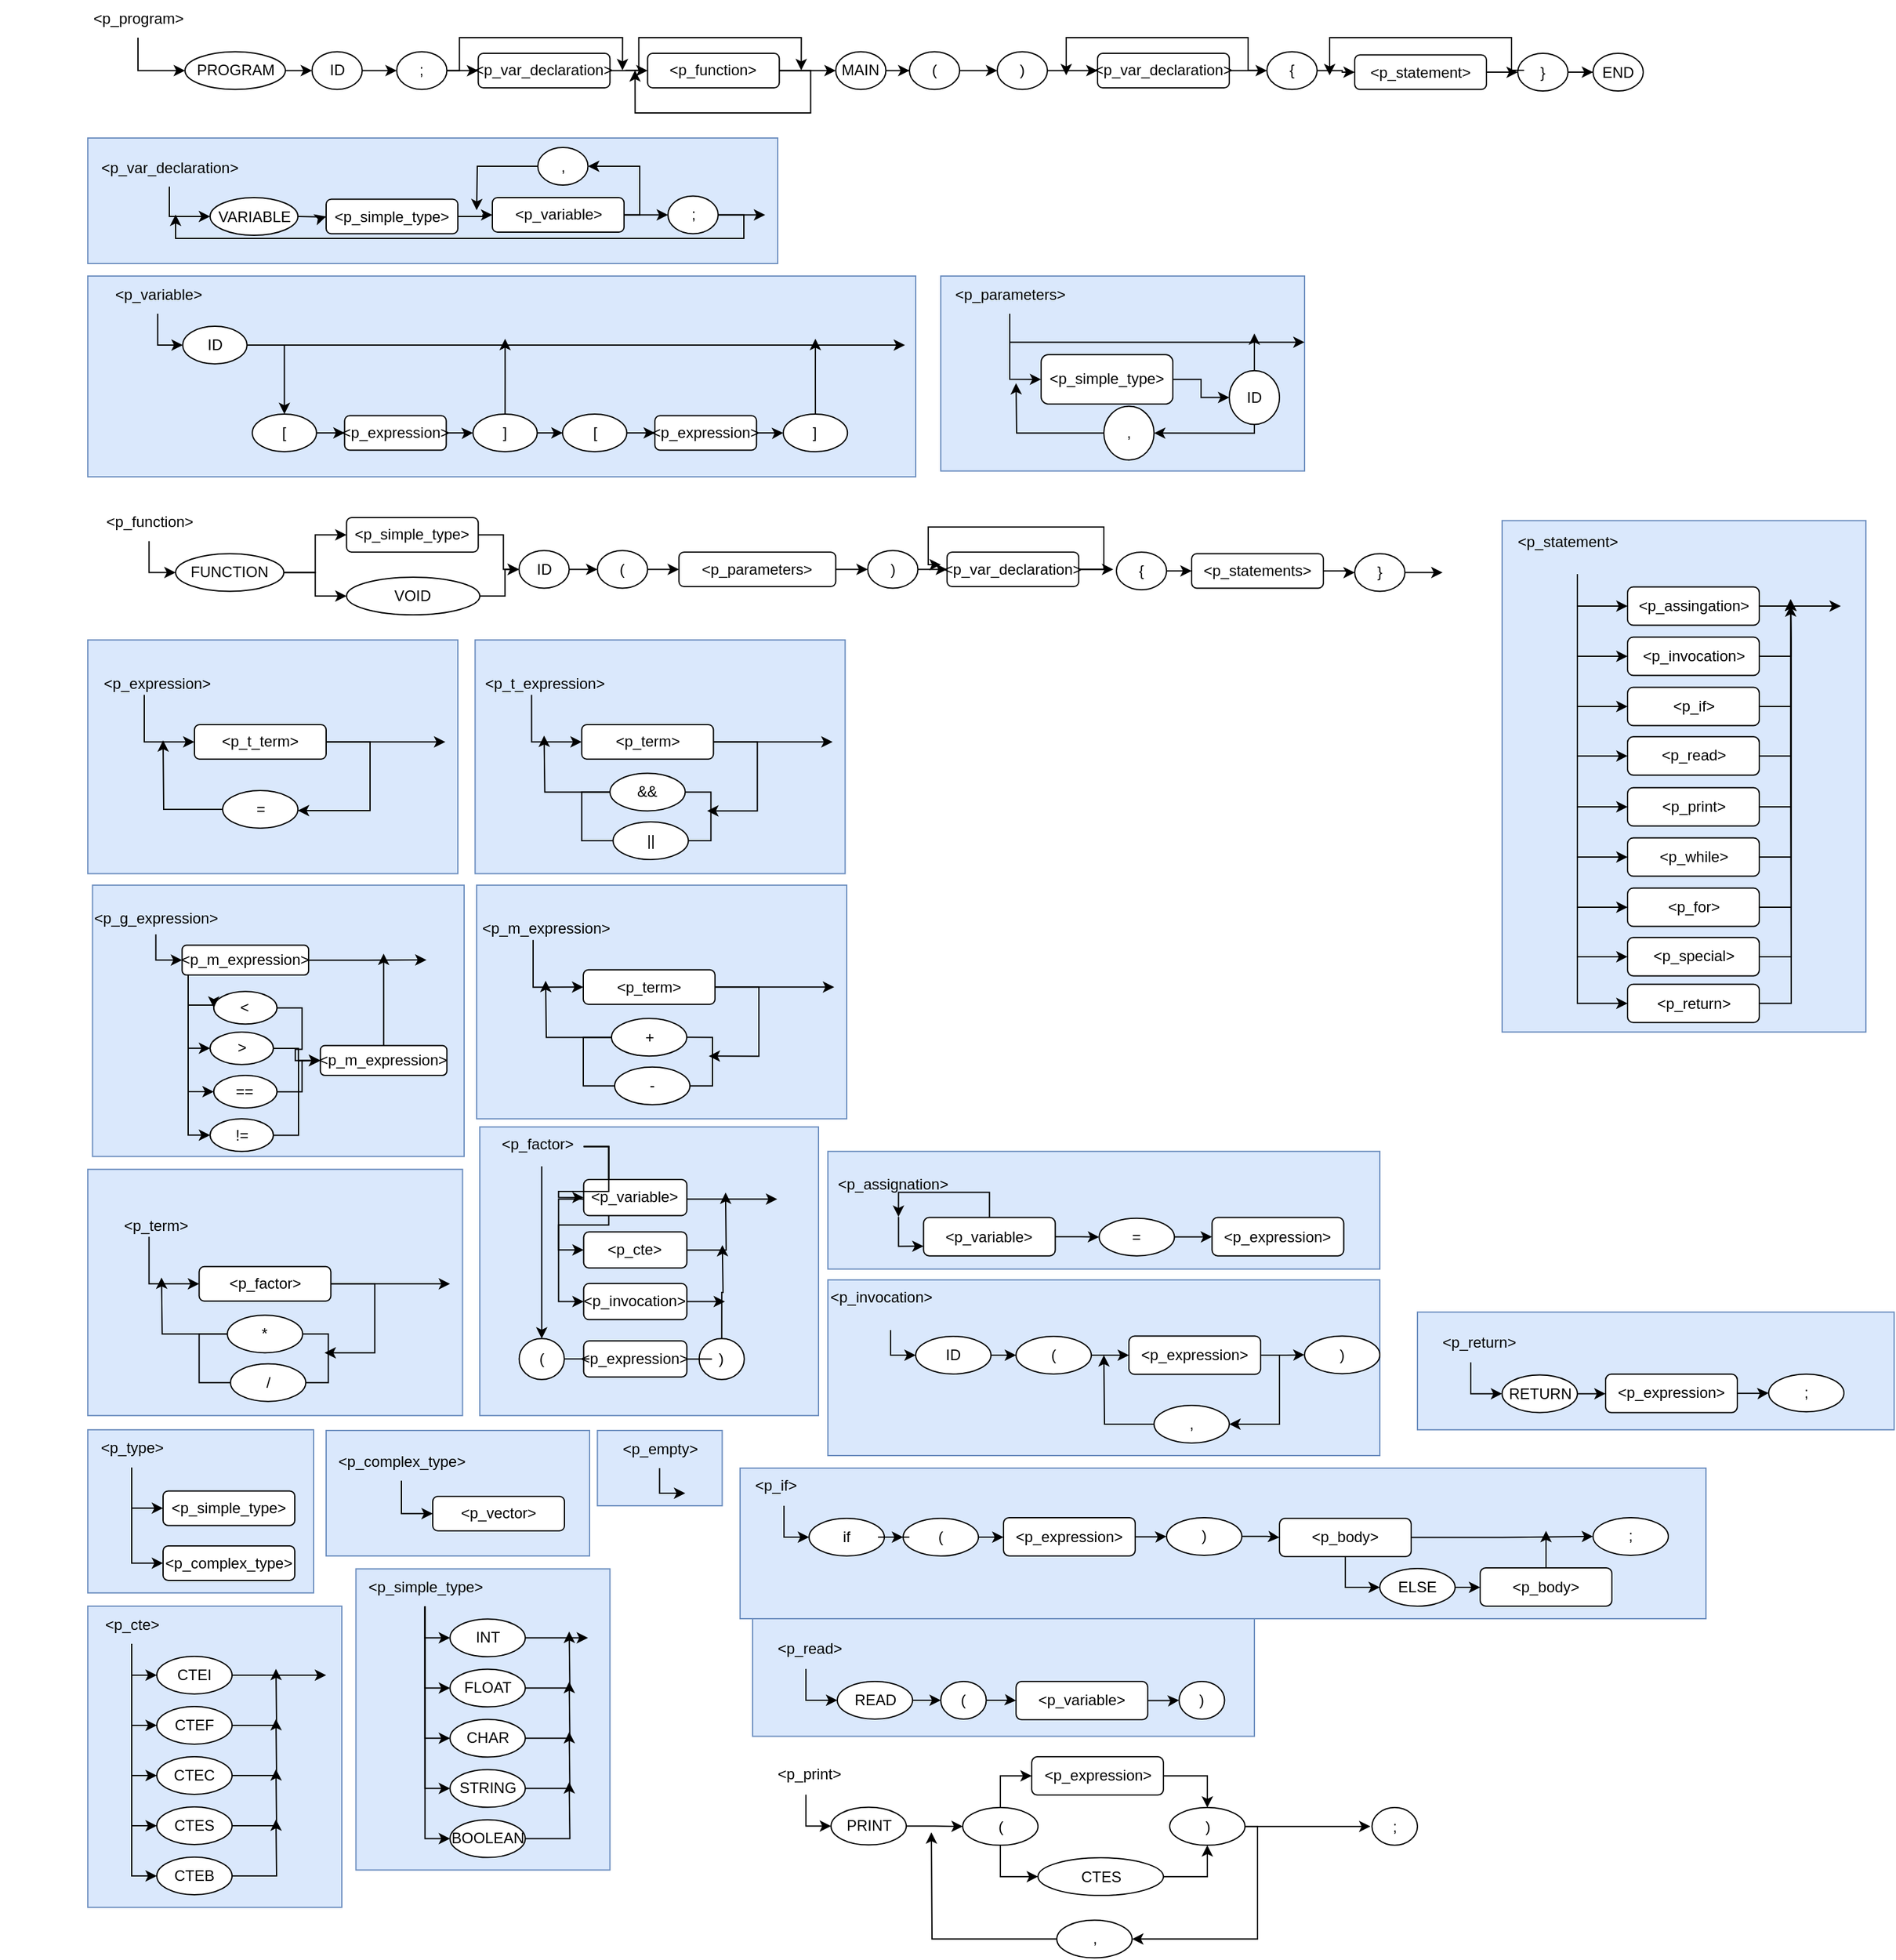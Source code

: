 <mxfile version="21.2.3" type="device">
  <diagram name="Page-1" id="PkPkcPsdm3YvoPZqW9ZE">
    <mxGraphModel dx="4584" dy="859" grid="1" gridSize="10" guides="1" tooltips="1" connect="1" arrows="1" fold="1" page="1" pageScale="1" pageWidth="1200" pageHeight="1600" math="0" shadow="0">
      <root>
        <mxCell id="0" />
        <mxCell id="1" parent="0" />
        <mxCell id="50ml9UzkDoaz7rRn15qy-152" value="" style="rounded=0;whiteSpace=wrap;html=1;fillColor=#dae8fc;strokeColor=#6c8ebf;container=0;" parent="1" vertex="1">
          <mxGeometry x="-1320" y="1055.69" width="380" height="93.75" as="geometry" />
        </mxCell>
        <mxCell id="HmtyADd9bvggswju7NMW-21" value="" style="group;movable=1;resizable=1;rotatable=1;deletable=1;editable=1;locked=0;connectable=1;" parent="1" vertex="1" connectable="0">
          <mxGeometry x="-2450" y="1250" width="210" height="120" as="geometry" />
        </mxCell>
        <mxCell id="kk3THTOy6dKuFwCp_Lxx-1" value="" style="group;movable=1;resizable=1;rotatable=1;deletable=1;editable=1;locked=0;connectable=1;" parent="HmtyADd9bvggswju7NMW-21" connectable="0" vertex="1">
          <mxGeometry x="260" y="-100" width="210" height="100" as="geometry" />
        </mxCell>
        <mxCell id="q9BfA_OA_zZqtC3AqU1K-202" value="" style="whiteSpace=wrap;html=1;fillColor=#dae8fc;strokeColor=#6c8ebf;movable=1;resizable=1;rotatable=1;deletable=1;editable=1;locked=0;connectable=1;" parent="kk3THTOy6dKuFwCp_Lxx-1" vertex="1">
          <mxGeometry width="210" height="100" as="geometry" />
        </mxCell>
        <mxCell id="wgL369HM5ECdO7fE-a8m-115" value="&amp;lt;p_complex_type&amp;gt;" style="text;html=1;align=center;verticalAlign=middle;resizable=1;points=[];autosize=1;strokeColor=none;fillColor=none;movable=1;rotatable=1;deletable=1;editable=1;locked=0;connectable=1;" parent="kk3THTOy6dKuFwCp_Lxx-1" vertex="1">
          <mxGeometry y="10" width="120" height="30" as="geometry" />
        </mxCell>
        <mxCell id="wgL369HM5ECdO7fE-a8m-124" value="&amp;lt;p_vector&amp;gt;" style="rounded=1;whiteSpace=wrap;html=1;movable=1;resizable=1;rotatable=1;deletable=1;editable=1;locked=0;connectable=1;" parent="kk3THTOy6dKuFwCp_Lxx-1" vertex="1">
          <mxGeometry x="85" y="52.5" width="105" height="27.5" as="geometry" />
        </mxCell>
        <mxCell id="wgL369HM5ECdO7fE-a8m-125" style="edgeStyle=orthogonalEdgeStyle;rounded=0;orthogonalLoop=1;jettySize=auto;html=1;entryX=0;entryY=0.5;entryDx=0;entryDy=0;movable=1;resizable=1;rotatable=1;deletable=1;editable=1;locked=0;connectable=1;" parent="kk3THTOy6dKuFwCp_Lxx-1" source="wgL369HM5ECdO7fE-a8m-115" target="wgL369HM5ECdO7fE-a8m-124" edge="1">
          <mxGeometry relative="1" as="geometry" />
        </mxCell>
        <mxCell id="IAqsvyEQFpxWH6oGdPEo-30" value="" style="group;movable=1;resizable=1;rotatable=1;deletable=1;editable=1;locked=0;connectable=1;" parent="1" vertex="1" connectable="0">
          <mxGeometry x="-1973.75" y="1150" width="99.5" height="60" as="geometry" />
        </mxCell>
        <mxCell id="IAqsvyEQFpxWH6oGdPEo-29" value="" style="whiteSpace=wrap;html=1;fillColor=#dae8fc;strokeColor=#6c8ebf;movable=1;resizable=1;rotatable=1;deletable=1;editable=1;locked=0;connectable=1;" parent="IAqsvyEQFpxWH6oGdPEo-30" vertex="1">
          <mxGeometry width="99.5" height="60" as="geometry" />
        </mxCell>
        <mxCell id="IAqsvyEQFpxWH6oGdPEo-26" style="edgeStyle=orthogonalEdgeStyle;rounded=0;orthogonalLoop=1;jettySize=auto;html=1;movable=1;resizable=1;rotatable=1;deletable=1;editable=1;locked=0;connectable=1;" parent="IAqsvyEQFpxWH6oGdPEo-30" source="IAqsvyEQFpxWH6oGdPEo-3" edge="1">
          <mxGeometry relative="1" as="geometry">
            <mxPoint x="69.5" y="50" as="targetPoint" />
          </mxGeometry>
        </mxCell>
        <mxCell id="IAqsvyEQFpxWH6oGdPEo-3" value="&amp;lt;p_empty&amp;gt;" style="text;html=1;align=center;verticalAlign=middle;resizable=1;points=[];autosize=1;strokeColor=none;fillColor=none;movable=1;rotatable=1;deletable=1;editable=1;locked=0;connectable=1;" parent="IAqsvyEQFpxWH6oGdPEo-30" vertex="1">
          <mxGeometry x="9.5" width="80" height="30" as="geometry" />
        </mxCell>
        <mxCell id="q9BfA_OA_zZqtC3AqU1K-158" value="" style="group" parent="1" vertex="1" connectable="0">
          <mxGeometry x="-2380" y="230" width="660" height="160" as="geometry" />
        </mxCell>
        <mxCell id="q9BfA_OA_zZqtC3AqU1K-157" value="" style="rounded=0;whiteSpace=wrap;html=1;fillColor=#dae8fc;strokeColor=#6c8ebf;" parent="q9BfA_OA_zZqtC3AqU1K-158" vertex="1">
          <mxGeometry width="660" height="160" as="geometry" />
        </mxCell>
        <mxCell id="q9BfA_OA_zZqtC3AqU1K-51" value="&amp;lt;p_variable&amp;gt;" style="text;html=1;align=center;verticalAlign=middle;resizable=0;points=[];autosize=1;strokeColor=none;fillColor=none;" parent="q9BfA_OA_zZqtC3AqU1K-158" vertex="1">
          <mxGeometry x="10.662" width="90" height="30" as="geometry" />
        </mxCell>
        <mxCell id="q9BfA_OA_zZqtC3AqU1K-108" style="edgeStyle=orthogonalEdgeStyle;rounded=0;orthogonalLoop=1;jettySize=auto;html=1;" parent="q9BfA_OA_zZqtC3AqU1K-158" source="q9BfA_OA_zZqtC3AqU1K-74" edge="1">
          <mxGeometry relative="1" as="geometry">
            <mxPoint x="651.47" y="55" as="targetPoint" />
          </mxGeometry>
        </mxCell>
        <mxCell id="q9BfA_OA_zZqtC3AqU1K-74" value="ID" style="ellipse;whiteSpace=wrap;html=1;" parent="q9BfA_OA_zZqtC3AqU1K-158" vertex="1">
          <mxGeometry x="75.703" y="40" width="51.179" height="30" as="geometry" />
        </mxCell>
        <mxCell id="q9BfA_OA_zZqtC3AqU1K-75" style="edgeStyle=orthogonalEdgeStyle;rounded=0;orthogonalLoop=1;jettySize=auto;html=1;entryX=0;entryY=0.5;entryDx=0;entryDy=0;" parent="q9BfA_OA_zZqtC3AqU1K-158" source="q9BfA_OA_zZqtC3AqU1K-51" target="q9BfA_OA_zZqtC3AqU1K-74" edge="1">
          <mxGeometry relative="1" as="geometry" />
        </mxCell>
        <mxCell id="q9BfA_OA_zZqtC3AqU1K-77" value="[" style="ellipse;whiteSpace=wrap;html=1;" parent="q9BfA_OA_zZqtC3AqU1K-158" vertex="1">
          <mxGeometry x="131.147" y="110" width="51.179" height="30" as="geometry" />
        </mxCell>
        <mxCell id="q9BfA_OA_zZqtC3AqU1K-106" style="edgeStyle=orthogonalEdgeStyle;rounded=0;orthogonalLoop=1;jettySize=auto;html=1;entryX=0.5;entryY=0;entryDx=0;entryDy=0;" parent="q9BfA_OA_zZqtC3AqU1K-158" source="q9BfA_OA_zZqtC3AqU1K-74" target="q9BfA_OA_zZqtC3AqU1K-77" edge="1">
          <mxGeometry relative="1" as="geometry" />
        </mxCell>
        <mxCell id="q9BfA_OA_zZqtC3AqU1K-109" style="edgeStyle=orthogonalEdgeStyle;rounded=0;orthogonalLoop=1;jettySize=auto;html=1;" parent="q9BfA_OA_zZqtC3AqU1K-158" source="q9BfA_OA_zZqtC3AqU1K-79" edge="1">
          <mxGeometry relative="1" as="geometry">
            <mxPoint x="332.666" y="50" as="targetPoint" />
          </mxGeometry>
        </mxCell>
        <mxCell id="q9BfA_OA_zZqtC3AqU1K-79" value="]" style="ellipse;whiteSpace=wrap;html=1;" parent="q9BfA_OA_zZqtC3AqU1K-158" vertex="1">
          <mxGeometry x="307.076" y="110" width="51.179" height="30" as="geometry" />
        </mxCell>
        <mxCell id="q9BfA_OA_zZqtC3AqU1K-99" style="edgeStyle=orthogonalEdgeStyle;rounded=0;orthogonalLoop=1;jettySize=auto;html=1;" parent="q9BfA_OA_zZqtC3AqU1K-158" source="q9BfA_OA_zZqtC3AqU1K-97" target="q9BfA_OA_zZqtC3AqU1K-79" edge="1">
          <mxGeometry relative="1" as="geometry" />
        </mxCell>
        <mxCell id="q9BfA_OA_zZqtC3AqU1K-97" value="&amp;lt;p_expression&amp;gt;" style="rounded=1;whiteSpace=wrap;html=1;" parent="q9BfA_OA_zZqtC3AqU1K-158" vertex="1">
          <mxGeometry x="204.717" y="111.25" width="81.034" height="27.5" as="geometry" />
        </mxCell>
        <mxCell id="q9BfA_OA_zZqtC3AqU1K-98" style="edgeStyle=orthogonalEdgeStyle;rounded=0;orthogonalLoop=1;jettySize=auto;html=1;entryX=0;entryY=0.5;entryDx=0;entryDy=0;" parent="q9BfA_OA_zZqtC3AqU1K-158" source="q9BfA_OA_zZqtC3AqU1K-77" target="q9BfA_OA_zZqtC3AqU1K-97" edge="1">
          <mxGeometry relative="1" as="geometry" />
        </mxCell>
        <mxCell id="q9BfA_OA_zZqtC3AqU1K-102" value="[" style="ellipse;whiteSpace=wrap;html=1;" parent="q9BfA_OA_zZqtC3AqU1K-158" vertex="1">
          <mxGeometry x="378.514" y="110" width="51.179" height="30" as="geometry" />
        </mxCell>
        <mxCell id="q9BfA_OA_zZqtC3AqU1K-107" style="edgeStyle=orthogonalEdgeStyle;rounded=0;orthogonalLoop=1;jettySize=auto;html=1;entryX=0;entryY=0.5;entryDx=0;entryDy=0;" parent="q9BfA_OA_zZqtC3AqU1K-158" source="q9BfA_OA_zZqtC3AqU1K-79" target="q9BfA_OA_zZqtC3AqU1K-102" edge="1">
          <mxGeometry relative="1" as="geometry" />
        </mxCell>
        <mxCell id="q9BfA_OA_zZqtC3AqU1K-134" style="edgeStyle=orthogonalEdgeStyle;rounded=0;orthogonalLoop=1;jettySize=auto;html=1;" parent="q9BfA_OA_zZqtC3AqU1K-158" source="q9BfA_OA_zZqtC3AqU1K-103" edge="1">
          <mxGeometry relative="1" as="geometry">
            <mxPoint x="580.032" y="50" as="targetPoint" />
          </mxGeometry>
        </mxCell>
        <mxCell id="q9BfA_OA_zZqtC3AqU1K-103" value="]" style="ellipse;whiteSpace=wrap;html=1;" parent="q9BfA_OA_zZqtC3AqU1K-158" vertex="1">
          <mxGeometry x="554.443" y="110" width="51.179" height="30" as="geometry" />
        </mxCell>
        <mxCell id="q9BfA_OA_zZqtC3AqU1K-104" style="edgeStyle=orthogonalEdgeStyle;rounded=0;orthogonalLoop=1;jettySize=auto;html=1;" parent="q9BfA_OA_zZqtC3AqU1K-158" source="q9BfA_OA_zZqtC3AqU1K-105" target="q9BfA_OA_zZqtC3AqU1K-103" edge="1">
          <mxGeometry relative="1" as="geometry" />
        </mxCell>
        <mxCell id="q9BfA_OA_zZqtC3AqU1K-105" value="&amp;lt;p_expression&amp;gt;" style="rounded=1;whiteSpace=wrap;html=1;" parent="q9BfA_OA_zZqtC3AqU1K-158" vertex="1">
          <mxGeometry x="452.084" y="111.25" width="81.034" height="27.5" as="geometry" />
        </mxCell>
        <mxCell id="q9BfA_OA_zZqtC3AqU1K-101" style="edgeStyle=orthogonalEdgeStyle;rounded=0;orthogonalLoop=1;jettySize=auto;html=1;entryX=0;entryY=0.5;entryDx=0;entryDy=0;" parent="q9BfA_OA_zZqtC3AqU1K-158" source="q9BfA_OA_zZqtC3AqU1K-102" target="q9BfA_OA_zZqtC3AqU1K-105" edge="1">
          <mxGeometry relative="1" as="geometry" />
        </mxCell>
        <mxCell id="q9BfA_OA_zZqtC3AqU1K-201" value="" style="group;movable=1;resizable=1;rotatable=1;deletable=1;editable=1;locked=0;connectable=1;" parent="1" vertex="1" connectable="0">
          <mxGeometry x="-2380" y="1149.44" width="180" height="130" as="geometry" />
        </mxCell>
        <mxCell id="q9BfA_OA_zZqtC3AqU1K-200" value="" style="whiteSpace=wrap;html=1;fillColor=#dae8fc;strokeColor=#6c8ebf;movable=1;resizable=1;rotatable=1;deletable=1;editable=1;locked=0;connectable=1;" parent="q9BfA_OA_zZqtC3AqU1K-201" vertex="1">
          <mxGeometry width="180" height="130" as="geometry" />
        </mxCell>
        <mxCell id="wgL369HM5ECdO7fE-a8m-117" value="&amp;lt;p_type&amp;gt;" style="text;html=1;align=center;verticalAlign=middle;resizable=1;points=[];autosize=1;strokeColor=none;fillColor=none;movable=1;rotatable=1;deletable=1;editable=1;locked=0;connectable=1;" parent="q9BfA_OA_zZqtC3AqU1K-201" vertex="1">
          <mxGeometry width="70" height="30" as="geometry" />
        </mxCell>
        <mxCell id="wgL369HM5ECdO7fE-a8m-119" value="&amp;lt;p_simple_type&amp;gt;" style="rounded=1;whiteSpace=wrap;html=1;movable=1;resizable=1;rotatable=1;deletable=1;editable=1;locked=0;connectable=1;" parent="q9BfA_OA_zZqtC3AqU1K-201" vertex="1">
          <mxGeometry x="60" y="48.75" width="105" height="27.5" as="geometry" />
        </mxCell>
        <mxCell id="wgL369HM5ECdO7fE-a8m-129" style="edgeStyle=orthogonalEdgeStyle;rounded=0;orthogonalLoop=1;jettySize=auto;html=1;entryX=0;entryY=0.5;entryDx=0;entryDy=0;movable=1;resizable=1;rotatable=1;deletable=1;editable=1;locked=0;connectable=1;" parent="q9BfA_OA_zZqtC3AqU1K-201" source="wgL369HM5ECdO7fE-a8m-117" target="wgL369HM5ECdO7fE-a8m-119" edge="1">
          <mxGeometry relative="1" as="geometry" />
        </mxCell>
        <mxCell id="wgL369HM5ECdO7fE-a8m-127" value="&amp;lt;p_complex_type&amp;gt;" style="rounded=1;whiteSpace=wrap;html=1;movable=1;resizable=1;rotatable=1;deletable=1;editable=1;locked=0;connectable=1;" parent="q9BfA_OA_zZqtC3AqU1K-201" vertex="1">
          <mxGeometry x="60" y="92.5" width="105" height="27.5" as="geometry" />
        </mxCell>
        <mxCell id="wgL369HM5ECdO7fE-a8m-130" style="edgeStyle=orthogonalEdgeStyle;rounded=0;orthogonalLoop=1;jettySize=auto;html=1;entryX=0;entryY=0.5;entryDx=0;entryDy=0;movable=1;resizable=1;rotatable=1;deletable=1;editable=1;locked=0;connectable=1;" parent="q9BfA_OA_zZqtC3AqU1K-201" source="wgL369HM5ECdO7fE-a8m-117" target="wgL369HM5ECdO7fE-a8m-127" edge="1">
          <mxGeometry relative="1" as="geometry" />
        </mxCell>
        <mxCell id="kk3THTOy6dKuFwCp_Lxx-41" value="" style="group;movable=1;resizable=1;rotatable=1;deletable=1;editable=1;locked=0;connectable=1;" parent="1" connectable="0" vertex="1">
          <mxGeometry x="-2380" y="1290" width="202.5" height="240" as="geometry" />
        </mxCell>
        <mxCell id="wgL369HM5ECdO7fE-a8m-226" value="" style="whiteSpace=wrap;html=1;fillColor=#dae8fc;strokeColor=#6c8ebf;movable=1;resizable=1;rotatable=1;deletable=1;editable=1;locked=0;connectable=1;" parent="kk3THTOy6dKuFwCp_Lxx-41" vertex="1">
          <mxGeometry width="202.5" height="240" as="geometry" />
        </mxCell>
        <mxCell id="wgL369HM5ECdO7fE-a8m-206" value="&amp;lt;p_cte&amp;gt;" style="text;html=1;align=center;verticalAlign=middle;resizable=1;points=[];autosize=1;strokeColor=none;fillColor=none;movable=1;rotatable=1;deletable=1;editable=1;locked=0;connectable=1;container=0;" parent="kk3THTOy6dKuFwCp_Lxx-41" vertex="1">
          <mxGeometry width="70" height="30" as="geometry" />
        </mxCell>
        <mxCell id="wgL369HM5ECdO7fE-a8m-216" style="edgeStyle=orthogonalEdgeStyle;rounded=0;orthogonalLoop=1;jettySize=auto;html=1;movable=1;resizable=1;rotatable=1;deletable=1;editable=1;locked=0;connectable=1;" parent="kk3THTOy6dKuFwCp_Lxx-41" source="wgL369HM5ECdO7fE-a8m-207" edge="1">
          <mxGeometry relative="1" as="geometry">
            <mxPoint x="190" y="55" as="targetPoint" />
          </mxGeometry>
        </mxCell>
        <mxCell id="wgL369HM5ECdO7fE-a8m-207" value="CTEI" style="ellipse;whiteSpace=wrap;html=1;movable=1;resizable=1;rotatable=1;deletable=1;editable=1;locked=0;connectable=1;container=0;" parent="kk3THTOy6dKuFwCp_Lxx-41" vertex="1">
          <mxGeometry x="55" y="40" width="60" height="30" as="geometry" />
        </mxCell>
        <mxCell id="wgL369HM5ECdO7fE-a8m-201" style="edgeStyle=orthogonalEdgeStyle;rounded=0;orthogonalLoop=1;jettySize=auto;html=1;entryX=0;entryY=0.5;entryDx=0;entryDy=0;movable=1;resizable=1;rotatable=1;deletable=1;editable=1;locked=0;connectable=1;" parent="kk3THTOy6dKuFwCp_Lxx-41" source="wgL369HM5ECdO7fE-a8m-206" target="wgL369HM5ECdO7fE-a8m-207" edge="1">
          <mxGeometry relative="1" as="geometry" />
        </mxCell>
        <mxCell id="wgL369HM5ECdO7fE-a8m-208" style="edgeStyle=orthogonalEdgeStyle;rounded=0;orthogonalLoop=1;jettySize=auto;html=1;movable=1;resizable=1;rotatable=1;deletable=1;editable=1;locked=0;connectable=1;" parent="kk3THTOy6dKuFwCp_Lxx-41" source="wgL369HM5ECdO7fE-a8m-209" edge="1">
          <mxGeometry relative="1" as="geometry">
            <mxPoint x="150" y="50" as="targetPoint" />
          </mxGeometry>
        </mxCell>
        <mxCell id="wgL369HM5ECdO7fE-a8m-209" value="CTEF" style="ellipse;whiteSpace=wrap;html=1;movable=1;resizable=1;rotatable=1;deletable=1;editable=1;locked=0;connectable=1;container=0;" parent="kk3THTOy6dKuFwCp_Lxx-41" vertex="1">
          <mxGeometry x="55" y="80" width="60" height="30" as="geometry" />
        </mxCell>
        <mxCell id="wgL369HM5ECdO7fE-a8m-202" style="edgeStyle=orthogonalEdgeStyle;rounded=0;orthogonalLoop=1;jettySize=auto;html=1;entryX=0;entryY=0.5;entryDx=0;entryDy=0;movable=1;resizable=1;rotatable=1;deletable=1;editable=1;locked=0;connectable=1;" parent="kk3THTOy6dKuFwCp_Lxx-41" source="wgL369HM5ECdO7fE-a8m-206" target="wgL369HM5ECdO7fE-a8m-209" edge="1">
          <mxGeometry relative="1" as="geometry" />
        </mxCell>
        <mxCell id="wgL369HM5ECdO7fE-a8m-210" style="edgeStyle=orthogonalEdgeStyle;rounded=0;orthogonalLoop=1;jettySize=auto;html=1;movable=1;resizable=1;rotatable=1;deletable=1;editable=1;locked=0;connectable=1;" parent="kk3THTOy6dKuFwCp_Lxx-41" source="wgL369HM5ECdO7fE-a8m-211" edge="1">
          <mxGeometry relative="1" as="geometry">
            <mxPoint x="150" y="90" as="targetPoint" />
          </mxGeometry>
        </mxCell>
        <mxCell id="wgL369HM5ECdO7fE-a8m-211" value="CTEC" style="ellipse;whiteSpace=wrap;html=1;movable=1;resizable=1;rotatable=1;deletable=1;editable=1;locked=0;connectable=1;container=0;" parent="kk3THTOy6dKuFwCp_Lxx-41" vertex="1">
          <mxGeometry x="55" y="120" width="60" height="30" as="geometry" />
        </mxCell>
        <mxCell id="wgL369HM5ECdO7fE-a8m-203" style="edgeStyle=orthogonalEdgeStyle;rounded=0;orthogonalLoop=1;jettySize=auto;html=1;entryX=0;entryY=0.5;entryDx=0;entryDy=0;movable=1;resizable=1;rotatable=1;deletable=1;editable=1;locked=0;connectable=1;" parent="kk3THTOy6dKuFwCp_Lxx-41" source="wgL369HM5ECdO7fE-a8m-206" target="wgL369HM5ECdO7fE-a8m-211" edge="1">
          <mxGeometry relative="1" as="geometry" />
        </mxCell>
        <mxCell id="wgL369HM5ECdO7fE-a8m-212" style="edgeStyle=orthogonalEdgeStyle;rounded=0;orthogonalLoop=1;jettySize=auto;html=1;exitX=1;exitY=0.5;exitDx=0;exitDy=0;movable=1;resizable=1;rotatable=1;deletable=1;editable=1;locked=0;connectable=1;" parent="kk3THTOy6dKuFwCp_Lxx-41" source="wgL369HM5ECdO7fE-a8m-213" edge="1">
          <mxGeometry relative="1" as="geometry">
            <mxPoint x="150" y="130" as="targetPoint" />
          </mxGeometry>
        </mxCell>
        <mxCell id="wgL369HM5ECdO7fE-a8m-213" value="CTES" style="ellipse;whiteSpace=wrap;html=1;movable=1;resizable=1;rotatable=1;deletable=1;editable=1;locked=0;connectable=1;container=0;" parent="kk3THTOy6dKuFwCp_Lxx-41" vertex="1">
          <mxGeometry x="55" y="160" width="60" height="30" as="geometry" />
        </mxCell>
        <mxCell id="wgL369HM5ECdO7fE-a8m-204" style="edgeStyle=orthogonalEdgeStyle;rounded=0;orthogonalLoop=1;jettySize=auto;html=1;entryX=0;entryY=0.5;entryDx=0;entryDy=0;movable=1;resizable=1;rotatable=1;deletable=1;editable=1;locked=0;connectable=1;" parent="kk3THTOy6dKuFwCp_Lxx-41" source="wgL369HM5ECdO7fE-a8m-206" target="wgL369HM5ECdO7fE-a8m-213" edge="1">
          <mxGeometry relative="1" as="geometry" />
        </mxCell>
        <mxCell id="wgL369HM5ECdO7fE-a8m-214" style="edgeStyle=orthogonalEdgeStyle;rounded=0;orthogonalLoop=1;jettySize=auto;html=1;movable=1;resizable=1;rotatable=1;deletable=1;editable=1;locked=0;connectable=1;" parent="kk3THTOy6dKuFwCp_Lxx-41" source="wgL369HM5ECdO7fE-a8m-215" edge="1">
          <mxGeometry relative="1" as="geometry">
            <mxPoint x="150" y="170" as="targetPoint" />
          </mxGeometry>
        </mxCell>
        <mxCell id="wgL369HM5ECdO7fE-a8m-215" value="CTEB" style="ellipse;whiteSpace=wrap;html=1;movable=1;resizable=1;rotatable=1;deletable=1;editable=1;locked=0;connectable=1;container=0;" parent="kk3THTOy6dKuFwCp_Lxx-41" vertex="1">
          <mxGeometry x="55" y="200" width="60" height="30" as="geometry" />
        </mxCell>
        <mxCell id="wgL369HM5ECdO7fE-a8m-205" style="edgeStyle=orthogonalEdgeStyle;rounded=0;orthogonalLoop=1;jettySize=auto;html=1;entryX=0;entryY=0.5;entryDx=0;entryDy=0;movable=1;resizable=1;rotatable=1;deletable=1;editable=1;locked=0;connectable=1;" parent="kk3THTOy6dKuFwCp_Lxx-41" source="wgL369HM5ECdO7fE-a8m-206" target="wgL369HM5ECdO7fE-a8m-215" edge="1">
          <mxGeometry relative="1" as="geometry" />
        </mxCell>
        <mxCell id="kk3THTOy6dKuFwCp_Lxx-42" value="" style="group;movable=1;resizable=1;rotatable=1;deletable=1;editable=1;locked=0;connectable=1;" parent="1" connectable="0" vertex="1">
          <mxGeometry x="-2166.25" y="1260.28" width="202.5" height="240" as="geometry" />
        </mxCell>
        <mxCell id="wgL369HM5ECdO7fE-a8m-227" value="" style="whiteSpace=wrap;html=1;fillColor=#dae8fc;strokeColor=#6c8ebf;movable=1;resizable=1;rotatable=1;deletable=1;editable=1;locked=0;connectable=1;" parent="kk3THTOy6dKuFwCp_Lxx-42" vertex="1">
          <mxGeometry width="202.5" height="240" as="geometry" />
        </mxCell>
        <mxCell id="wgL369HM5ECdO7fE-a8m-5" value="&amp;lt;p_simple_type&amp;gt;" style="text;html=1;align=center;verticalAlign=middle;resizable=1;points=[];autosize=1;strokeColor=none;fillColor=none;movable=1;rotatable=1;deletable=1;editable=1;locked=0;connectable=1;" parent="kk3THTOy6dKuFwCp_Lxx-42" vertex="1">
          <mxGeometry width="110" height="30" as="geometry" />
        </mxCell>
        <mxCell id="wgL369HM5ECdO7fE-a8m-41" style="edgeStyle=orthogonalEdgeStyle;rounded=0;orthogonalLoop=1;jettySize=auto;html=1;exitX=1;exitY=0.5;exitDx=0;exitDy=0;movable=1;resizable=1;rotatable=1;deletable=1;editable=1;locked=0;connectable=1;" parent="kk3THTOy6dKuFwCp_Lxx-42" source="wgL369HM5ECdO7fE-a8m-6" edge="1">
          <mxGeometry relative="1" as="geometry">
            <mxPoint x="185" y="55" as="targetPoint" />
          </mxGeometry>
        </mxCell>
        <mxCell id="wgL369HM5ECdO7fE-a8m-6" value="INT" style="ellipse;whiteSpace=wrap;html=1;movable=1;resizable=1;rotatable=1;deletable=1;editable=1;locked=0;connectable=1;" parent="kk3THTOy6dKuFwCp_Lxx-42" vertex="1">
          <mxGeometry x="75" y="40" width="60" height="30" as="geometry" />
        </mxCell>
        <mxCell id="wgL369HM5ECdO7fE-a8m-10" style="edgeStyle=orthogonalEdgeStyle;rounded=0;orthogonalLoop=1;jettySize=auto;html=1;entryX=0;entryY=0.5;entryDx=0;entryDy=0;movable=1;resizable=1;rotatable=1;deletable=1;editable=1;locked=0;connectable=1;" parent="kk3THTOy6dKuFwCp_Lxx-42" source="wgL369HM5ECdO7fE-a8m-5" target="wgL369HM5ECdO7fE-a8m-6" edge="1">
          <mxGeometry relative="1" as="geometry" />
        </mxCell>
        <mxCell id="wgL369HM5ECdO7fE-a8m-113" style="edgeStyle=orthogonalEdgeStyle;rounded=0;orthogonalLoop=1;jettySize=auto;html=1;movable=1;resizable=1;rotatable=1;deletable=1;editable=1;locked=0;connectable=1;" parent="kk3THTOy6dKuFwCp_Lxx-42" source="wgL369HM5ECdO7fE-a8m-7" edge="1">
          <mxGeometry relative="1" as="geometry">
            <mxPoint x="170" y="50" as="targetPoint" />
          </mxGeometry>
        </mxCell>
        <mxCell id="wgL369HM5ECdO7fE-a8m-7" value="FLOAT" style="ellipse;whiteSpace=wrap;html=1;movable=1;resizable=1;rotatable=1;deletable=1;editable=1;locked=0;connectable=1;" parent="kk3THTOy6dKuFwCp_Lxx-42" vertex="1">
          <mxGeometry x="75" y="80" width="60" height="30" as="geometry" />
        </mxCell>
        <mxCell id="wgL369HM5ECdO7fE-a8m-11" style="edgeStyle=orthogonalEdgeStyle;rounded=0;orthogonalLoop=1;jettySize=auto;html=1;entryX=0;entryY=0.5;entryDx=0;entryDy=0;movable=1;resizable=1;rotatable=1;deletable=1;editable=1;locked=0;connectable=1;" parent="kk3THTOy6dKuFwCp_Lxx-42" source="wgL369HM5ECdO7fE-a8m-5" target="wgL369HM5ECdO7fE-a8m-7" edge="1">
          <mxGeometry relative="1" as="geometry" />
        </mxCell>
        <mxCell id="wgL369HM5ECdO7fE-a8m-114" style="edgeStyle=orthogonalEdgeStyle;rounded=0;orthogonalLoop=1;jettySize=auto;html=1;movable=1;resizable=1;rotatable=1;deletable=1;editable=1;locked=0;connectable=1;" parent="kk3THTOy6dKuFwCp_Lxx-42" source="wgL369HM5ECdO7fE-a8m-8" edge="1">
          <mxGeometry relative="1" as="geometry">
            <mxPoint x="170" y="90" as="targetPoint" />
          </mxGeometry>
        </mxCell>
        <mxCell id="wgL369HM5ECdO7fE-a8m-8" value="CHAR" style="ellipse;whiteSpace=wrap;html=1;movable=1;resizable=1;rotatable=1;deletable=1;editable=1;locked=0;connectable=1;" parent="kk3THTOy6dKuFwCp_Lxx-42" vertex="1">
          <mxGeometry x="75" y="120" width="60" height="30" as="geometry" />
        </mxCell>
        <mxCell id="wgL369HM5ECdO7fE-a8m-12" style="edgeStyle=orthogonalEdgeStyle;rounded=0;orthogonalLoop=1;jettySize=auto;html=1;entryX=0;entryY=0.5;entryDx=0;entryDy=0;movable=1;resizable=1;rotatable=1;deletable=1;editable=1;locked=0;connectable=1;" parent="kk3THTOy6dKuFwCp_Lxx-42" source="wgL369HM5ECdO7fE-a8m-5" target="wgL369HM5ECdO7fE-a8m-8" edge="1">
          <mxGeometry relative="1" as="geometry" />
        </mxCell>
        <mxCell id="wgL369HM5ECdO7fE-a8m-111" style="edgeStyle=orthogonalEdgeStyle;rounded=0;orthogonalLoop=1;jettySize=auto;html=1;exitX=1;exitY=0.5;exitDx=0;exitDy=0;movable=1;resizable=1;rotatable=1;deletable=1;editable=1;locked=0;connectable=1;" parent="kk3THTOy6dKuFwCp_Lxx-42" source="wgL369HM5ECdO7fE-a8m-107" edge="1">
          <mxGeometry relative="1" as="geometry">
            <mxPoint x="170" y="130" as="targetPoint" />
          </mxGeometry>
        </mxCell>
        <mxCell id="wgL369HM5ECdO7fE-a8m-107" value="STRING" style="ellipse;whiteSpace=wrap;html=1;movable=1;resizable=1;rotatable=1;deletable=1;editable=1;locked=0;connectable=1;" parent="kk3THTOy6dKuFwCp_Lxx-42" vertex="1">
          <mxGeometry x="75" y="160" width="60" height="30" as="geometry" />
        </mxCell>
        <mxCell id="wgL369HM5ECdO7fE-a8m-109" style="edgeStyle=orthogonalEdgeStyle;rounded=0;orthogonalLoop=1;jettySize=auto;html=1;entryX=0;entryY=0.5;entryDx=0;entryDy=0;movable=1;resizable=1;rotatable=1;deletable=1;editable=1;locked=0;connectable=1;" parent="kk3THTOy6dKuFwCp_Lxx-42" source="wgL369HM5ECdO7fE-a8m-5" target="wgL369HM5ECdO7fE-a8m-107" edge="1">
          <mxGeometry relative="1" as="geometry" />
        </mxCell>
        <mxCell id="wgL369HM5ECdO7fE-a8m-112" style="edgeStyle=orthogonalEdgeStyle;rounded=0;orthogonalLoop=1;jettySize=auto;html=1;movable=1;resizable=1;rotatable=1;deletable=1;editable=1;locked=0;connectable=1;" parent="kk3THTOy6dKuFwCp_Lxx-42" source="wgL369HM5ECdO7fE-a8m-108" edge="1">
          <mxGeometry relative="1" as="geometry">
            <mxPoint x="170" y="170" as="targetPoint" />
          </mxGeometry>
        </mxCell>
        <mxCell id="wgL369HM5ECdO7fE-a8m-108" value="BOOLEAN" style="ellipse;whiteSpace=wrap;html=1;movable=1;resizable=1;rotatable=1;deletable=1;editable=1;locked=0;connectable=1;" parent="kk3THTOy6dKuFwCp_Lxx-42" vertex="1">
          <mxGeometry x="75" y="200" width="60" height="30" as="geometry" />
        </mxCell>
        <mxCell id="wgL369HM5ECdO7fE-a8m-128" style="edgeStyle=orthogonalEdgeStyle;rounded=0;orthogonalLoop=1;jettySize=auto;html=1;entryX=0;entryY=0.5;entryDx=0;entryDy=0;movable=1;resizable=1;rotatable=1;deletable=1;editable=1;locked=0;connectable=1;" parent="kk3THTOy6dKuFwCp_Lxx-42" source="wgL369HM5ECdO7fE-a8m-5" target="wgL369HM5ECdO7fE-a8m-108" edge="1">
          <mxGeometry relative="1" as="geometry" />
        </mxCell>
        <mxCell id="kk3THTOy6dKuFwCp_Lxx-43" value="" style="group;movable=1;resizable=1;rotatable=1;deletable=1;editable=1;locked=0;connectable=1;" parent="1" connectable="0" vertex="1">
          <mxGeometry x="-2067.5" y="908.13" width="270" height="230" as="geometry" />
        </mxCell>
        <mxCell id="wgL369HM5ECdO7fE-a8m-309" value="" style="rounded=0;whiteSpace=wrap;html=1;fillColor=#dae8fc;strokeColor=#6c8ebf;container=0;movable=1;resizable=1;rotatable=1;deletable=1;editable=1;locked=0;connectable=1;" parent="kk3THTOy6dKuFwCp_Lxx-43" vertex="1">
          <mxGeometry width="270" height="230.0" as="geometry" />
        </mxCell>
        <mxCell id="wgL369HM5ECdO7fE-a8m-200" value="(" style="ellipse;whiteSpace=wrap;html=1;container=0;movable=1;resizable=1;rotatable=1;deletable=1;editable=1;locked=0;connectable=1;" parent="kk3THTOy6dKuFwCp_Lxx-43" vertex="1">
          <mxGeometry x="31.371" y="168.58" width="36" height="32.67" as="geometry" />
        </mxCell>
        <mxCell id="wgL369HM5ECdO7fE-a8m-256" style="edgeStyle=orthogonalEdgeStyle;rounded=0;orthogonalLoop=1;jettySize=auto;html=1;movable=1;resizable=1;rotatable=1;deletable=1;editable=1;locked=0;connectable=1;" parent="kk3THTOy6dKuFwCp_Lxx-43" source="wgL369HM5ECdO7fE-a8m-220" target="wgL369HM5ECdO7fE-a8m-200" edge="1">
          <mxGeometry relative="1" as="geometry" />
        </mxCell>
        <mxCell id="wgL369HM5ECdO7fE-a8m-220" value="&lt;span style=&quot;color: rgb(0, 0, 0); font-family: Helvetica; font-size: 12px; font-style: normal; font-variant-ligatures: normal; font-variant-caps: normal; font-weight: 400; letter-spacing: normal; orphans: 2; text-align: center; text-indent: 0px; text-transform: none; widows: 2; word-spacing: 0px; -webkit-text-stroke-width: 0px; text-decoration-thickness: initial; text-decoration-style: initial; text-decoration-color: initial; float: none; display: inline !important;&quot;&gt;&amp;lt;p_factor&amp;gt;&lt;/span&gt;" style="text;whiteSpace=wrap;html=1;container=0;movable=1;resizable=1;rotatable=1;deletable=1;editable=1;locked=0;connectable=1;" parent="kk3THTOy6dKuFwCp_Lxx-43" vertex="1">
          <mxGeometry x="15.943" width="66.857" height="31.364" as="geometry" />
        </mxCell>
        <mxCell id="wgL369HM5ECdO7fE-a8m-263" style="edgeStyle=orthogonalEdgeStyle;rounded=0;orthogonalLoop=1;jettySize=auto;html=1;movable=1;resizable=1;rotatable=1;deletable=1;editable=1;locked=0;connectable=1;" parent="kk3THTOy6dKuFwCp_Lxx-43" source="wgL369HM5ECdO7fE-a8m-222" edge="1">
          <mxGeometry relative="1" as="geometry">
            <mxPoint x="195.943" y="52.273" as="targetPoint" />
          </mxGeometry>
        </mxCell>
        <mxCell id="wgL369HM5ECdO7fE-a8m-222" value="&amp;lt;p_cte&amp;gt;" style="rounded=1;whiteSpace=wrap;html=1;container=0;movable=1;resizable=1;rotatable=1;deletable=1;editable=1;locked=0;connectable=1;" parent="kk3THTOy6dKuFwCp_Lxx-43" vertex="1">
          <mxGeometry x="82.8" y="83.636" width="82.286" height="28.75" as="geometry" />
        </mxCell>
        <mxCell id="wgL369HM5ECdO7fE-a8m-224" style="edgeStyle=orthogonalEdgeStyle;rounded=0;orthogonalLoop=1;jettySize=auto;html=1;entryX=0;entryY=0.5;entryDx=0;entryDy=0;movable=1;resizable=1;rotatable=1;deletable=1;editable=1;locked=0;connectable=1;" parent="kk3THTOy6dKuFwCp_Lxx-43" source="wgL369HM5ECdO7fE-a8m-220" target="wgL369HM5ECdO7fE-a8m-222" edge="1">
          <mxGeometry relative="1" as="geometry" />
        </mxCell>
        <mxCell id="wgL369HM5ECdO7fE-a8m-251" style="edgeStyle=orthogonalEdgeStyle;rounded=0;orthogonalLoop=1;jettySize=auto;html=1;movable=1;resizable=1;rotatable=1;deletable=1;editable=1;locked=0;connectable=1;" parent="kk3THTOy6dKuFwCp_Lxx-43" edge="1">
          <mxGeometry relative="1" as="geometry">
            <mxPoint x="237.086" y="57.5" as="targetPoint" />
            <mxPoint x="154.8" y="57.5" as="sourcePoint" />
          </mxGeometry>
        </mxCell>
        <mxCell id="wgL369HM5ECdO7fE-a8m-249" value="&amp;lt;p_expression&amp;gt;" style="rounded=1;whiteSpace=wrap;html=1;container=0;movable=1;resizable=1;rotatable=1;deletable=1;editable=1;locked=0;connectable=1;" parent="kk3THTOy6dKuFwCp_Lxx-43" vertex="1">
          <mxGeometry x="82.8" y="170.535" width="82.286" height="28.75" as="geometry" />
        </mxCell>
        <mxCell id="wgL369HM5ECdO7fE-a8m-257" style="edgeStyle=orthogonalEdgeStyle;rounded=0;orthogonalLoop=1;jettySize=auto;html=1;entryX=0;entryY=0.5;entryDx=0;entryDy=0;endArrow=none;endFill=0;movable=1;resizable=1;rotatable=1;deletable=1;editable=1;locked=0;connectable=1;" parent="kk3THTOy6dKuFwCp_Lxx-43" source="wgL369HM5ECdO7fE-a8m-200" target="wgL369HM5ECdO7fE-a8m-249" edge="1">
          <mxGeometry relative="1" as="geometry" />
        </mxCell>
        <mxCell id="wgL369HM5ECdO7fE-a8m-264" style="edgeStyle=orthogonalEdgeStyle;rounded=0;orthogonalLoop=1;jettySize=auto;html=1;movable=1;resizable=1;rotatable=1;deletable=1;editable=1;locked=0;connectable=1;" parent="kk3THTOy6dKuFwCp_Lxx-43" source="wgL369HM5ECdO7fE-a8m-255" edge="1">
          <mxGeometry relative="1" as="geometry">
            <mxPoint x="193.371" y="94.091" as="targetPoint" />
          </mxGeometry>
        </mxCell>
        <mxCell id="wgL369HM5ECdO7fE-a8m-255" value=")" style="ellipse;whiteSpace=wrap;html=1;container=0;movable=1;resizable=1;rotatable=1;deletable=1;editable=1;locked=0;connectable=1;" parent="kk3THTOy6dKuFwCp_Lxx-43" vertex="1">
          <mxGeometry x="174.857" y="168.58" width="36" height="32.67" as="geometry" />
        </mxCell>
        <mxCell id="wgL369HM5ECdO7fE-a8m-261" style="edgeStyle=orthogonalEdgeStyle;rounded=0;orthogonalLoop=1;jettySize=auto;html=1;entryX=0;entryY=0.5;entryDx=0;entryDy=0;endArrow=none;endFill=0;movable=1;resizable=1;rotatable=1;deletable=1;editable=1;locked=0;connectable=1;" parent="kk3THTOy6dKuFwCp_Lxx-43" source="wgL369HM5ECdO7fE-a8m-249" target="wgL369HM5ECdO7fE-a8m-255" edge="1">
          <mxGeometry relative="1" as="geometry" />
        </mxCell>
        <mxCell id="kk3THTOy6dKuFwCp_Lxx-6" style="edgeStyle=orthogonalEdgeStyle;rounded=0;orthogonalLoop=1;jettySize=auto;html=1;movable=1;resizable=1;rotatable=1;deletable=1;editable=1;locked=0;connectable=1;" parent="kk3THTOy6dKuFwCp_Lxx-43" source="kk3THTOy6dKuFwCp_Lxx-2" edge="1">
          <mxGeometry relative="1" as="geometry">
            <mxPoint x="195.429" y="139.181" as="targetPoint" />
          </mxGeometry>
        </mxCell>
        <mxCell id="kk3THTOy6dKuFwCp_Lxx-2" value="&amp;lt;p_invocation&amp;gt;" style="rounded=1;whiteSpace=wrap;html=1;container=0;movable=1;resizable=1;rotatable=1;deletable=1;editable=1;locked=0;connectable=1;" parent="kk3THTOy6dKuFwCp_Lxx-43" vertex="1">
          <mxGeometry x="82.8" y="124.806" width="82.286" height="28.75" as="geometry" />
        </mxCell>
        <mxCell id="kk3THTOy6dKuFwCp_Lxx-5" style="edgeStyle=orthogonalEdgeStyle;rounded=0;orthogonalLoop=1;jettySize=auto;html=1;entryX=0;entryY=0.5;entryDx=0;entryDy=0;movable=1;resizable=1;rotatable=1;deletable=1;editable=1;locked=0;connectable=1;" parent="kk3THTOy6dKuFwCp_Lxx-43" source="wgL369HM5ECdO7fE-a8m-220" target="kk3THTOy6dKuFwCp_Lxx-2" edge="1">
          <mxGeometry relative="1" as="geometry" />
        </mxCell>
        <mxCell id="kk3THTOy6dKuFwCp_Lxx-3" value="&amp;lt;p_variable&amp;gt;" style="rounded=1;whiteSpace=wrap;html=1;container=0;movable=1;resizable=1;rotatable=1;deletable=1;editable=1;locked=0;connectable=1;" parent="kk3THTOy6dKuFwCp_Lxx-43" vertex="1">
          <mxGeometry x="82.8" y="41.818" width="82.286" height="28.75" as="geometry" />
        </mxCell>
        <mxCell id="kk3THTOy6dKuFwCp_Lxx-4" style="edgeStyle=orthogonalEdgeStyle;rounded=0;orthogonalLoop=1;jettySize=auto;html=1;entryX=0;entryY=0.5;entryDx=0;entryDy=0;movable=1;resizable=1;rotatable=1;deletable=1;editable=1;locked=0;connectable=1;" parent="kk3THTOy6dKuFwCp_Lxx-43" source="wgL369HM5ECdO7fE-a8m-220" target="kk3THTOy6dKuFwCp_Lxx-3" edge="1">
          <mxGeometry relative="1" as="geometry" />
        </mxCell>
        <mxCell id="kk3THTOy6dKuFwCp_Lxx-44" value="" style="group;movable=1;resizable=1;rotatable=1;deletable=1;editable=1;locked=0;connectable=1;" parent="1" connectable="0" vertex="1">
          <mxGeometry x="-2380" y="951.88" width="298.75" height="186.25" as="geometry" />
        </mxCell>
        <mxCell id="wgL369HM5ECdO7fE-a8m-307" value="" style="rounded=0;whiteSpace=wrap;html=1;fillColor=#dae8fc;strokeColor=#6c8ebf;movable=1;resizable=1;rotatable=1;deletable=1;editable=1;locked=0;connectable=1;" parent="kk3THTOy6dKuFwCp_Lxx-44" vertex="1">
          <mxGeometry y="-10" width="298.75" height="196.25" as="geometry" />
        </mxCell>
        <mxCell id="wgL369HM5ECdO7fE-a8m-285" style="edgeStyle=orthogonalEdgeStyle;rounded=0;orthogonalLoop=1;jettySize=auto;html=1;movable=1;resizable=1;rotatable=1;deletable=1;editable=1;locked=0;connectable=1;" parent="kk3THTOy6dKuFwCp_Lxx-44" source="wgL369HM5ECdO7fE-a8m-287" edge="1">
          <mxGeometry relative="1" as="geometry">
            <mxPoint x="288.76" y="81.25" as="targetPoint" />
          </mxGeometry>
        </mxCell>
        <mxCell id="wgL369HM5ECdO7fE-a8m-286" style="edgeStyle=orthogonalEdgeStyle;rounded=0;orthogonalLoop=1;jettySize=auto;html=1;movable=1;resizable=1;rotatable=1;deletable=1;editable=1;locked=0;connectable=1;" parent="kk3THTOy6dKuFwCp_Lxx-44" source="wgL369HM5ECdO7fE-a8m-287" edge="1">
          <mxGeometry relative="1" as="geometry">
            <mxPoint x="188.75" y="136.25" as="targetPoint" />
            <Array as="points">
              <mxPoint x="228.75" y="81.25" />
              <mxPoint x="228.75" y="136.25" />
            </Array>
          </mxGeometry>
        </mxCell>
        <mxCell id="wgL369HM5ECdO7fE-a8m-287" value="&amp;lt;p_factor&amp;gt;" style="rounded=1;whiteSpace=wrap;html=1;movable=1;resizable=1;rotatable=1;deletable=1;editable=1;locked=0;connectable=1;" parent="kk3THTOy6dKuFwCp_Lxx-44" vertex="1">
          <mxGeometry x="88.75" y="67.5" width="105" height="27.5" as="geometry" />
        </mxCell>
        <mxCell id="wgL369HM5ECdO7fE-a8m-283" style="edgeStyle=orthogonalEdgeStyle;rounded=0;orthogonalLoop=1;jettySize=auto;html=1;entryX=0;entryY=0.5;entryDx=0;entryDy=0;movable=1;resizable=1;rotatable=1;deletable=1;editable=1;locked=0;connectable=1;" parent="kk3THTOy6dKuFwCp_Lxx-44" target="wgL369HM5ECdO7fE-a8m-287" edge="1">
          <mxGeometry relative="1" as="geometry">
            <Array as="points">
              <mxPoint x="48.75" y="81.25" />
            </Array>
            <mxPoint x="48.8" y="43.75" as="sourcePoint" />
          </mxGeometry>
        </mxCell>
        <mxCell id="wgL369HM5ECdO7fE-a8m-289" value="/" style="ellipse;whiteSpace=wrap;html=1;movable=1;resizable=1;rotatable=1;deletable=1;editable=1;locked=0;connectable=1;" parent="kk3THTOy6dKuFwCp_Lxx-44" vertex="1">
          <mxGeometry x="113.75" y="145" width="60" height="30" as="geometry" />
        </mxCell>
        <mxCell id="wgL369HM5ECdO7fE-a8m-290" style="edgeStyle=orthogonalEdgeStyle;rounded=0;orthogonalLoop=1;jettySize=auto;html=1;entryX=0;entryY=0.5;entryDx=0;entryDy=0;endArrow=none;endFill=0;movable=1;resizable=1;rotatable=1;deletable=1;editable=1;locked=0;connectable=1;" parent="kk3THTOy6dKuFwCp_Lxx-44" source="wgL369HM5ECdO7fE-a8m-292" target="wgL369HM5ECdO7fE-a8m-289" edge="1">
          <mxGeometry relative="1" as="geometry">
            <Array as="points">
              <mxPoint x="88.75" y="121.25" />
              <mxPoint x="88.75" y="160.25" />
            </Array>
          </mxGeometry>
        </mxCell>
        <mxCell id="wgL369HM5ECdO7fE-a8m-291" style="edgeStyle=orthogonalEdgeStyle;rounded=0;orthogonalLoop=1;jettySize=auto;html=1;movable=1;resizable=1;rotatable=1;deletable=1;editable=1;locked=0;connectable=1;" parent="kk3THTOy6dKuFwCp_Lxx-44" source="wgL369HM5ECdO7fE-a8m-292" edge="1">
          <mxGeometry relative="1" as="geometry">
            <mxPoint x="58.75" y="76.25" as="targetPoint" />
          </mxGeometry>
        </mxCell>
        <mxCell id="wgL369HM5ECdO7fE-a8m-292" value="*" style="ellipse;whiteSpace=wrap;html=1;movable=1;resizable=1;rotatable=1;deletable=1;editable=1;locked=0;connectable=1;" parent="kk3THTOy6dKuFwCp_Lxx-44" vertex="1">
          <mxGeometry x="111.25" y="106.25" width="60" height="30" as="geometry" />
        </mxCell>
        <mxCell id="wgL369HM5ECdO7fE-a8m-288" style="edgeStyle=orthogonalEdgeStyle;rounded=0;orthogonalLoop=1;jettySize=auto;html=1;entryX=1;entryY=0.5;entryDx=0;entryDy=0;endArrow=none;endFill=0;movable=1;resizable=1;rotatable=1;deletable=1;editable=1;locked=0;connectable=1;" parent="kk3THTOy6dKuFwCp_Lxx-44" source="wgL369HM5ECdO7fE-a8m-289" target="wgL369HM5ECdO7fE-a8m-292" edge="1">
          <mxGeometry relative="1" as="geometry">
            <Array as="points">
              <mxPoint x="191.75" y="160.25" />
              <mxPoint x="191.75" y="121.25" />
            </Array>
          </mxGeometry>
        </mxCell>
        <mxCell id="q9BfA_OA_zZqtC3AqU1K-2" value="&amp;lt;p_term&amp;gt;" style="text;html=1;align=center;verticalAlign=middle;resizable=1;points=[];autosize=1;strokeColor=none;fillColor=none;movable=1;rotatable=1;deletable=1;editable=1;locked=0;connectable=1;container=0;" parent="kk3THTOy6dKuFwCp_Lxx-44" vertex="1">
          <mxGeometry x="18.75" y="20" width="70" height="30" as="geometry" />
        </mxCell>
        <mxCell id="kk3THTOy6dKuFwCp_Lxx-45" value="" style="group" parent="1" connectable="0" vertex="1">
          <mxGeometry x="-2081.25" y="520.0" width="305" height="186.25" as="geometry" />
        </mxCell>
        <mxCell id="wgL369HM5ECdO7fE-a8m-293" value="" style="rounded=0;whiteSpace=wrap;html=1;fillColor=#dae8fc;strokeColor=#6c8ebf;" parent="kk3THTOy6dKuFwCp_Lxx-45" vertex="1">
          <mxGeometry x="10" width="295" height="186.25" as="geometry" />
        </mxCell>
        <mxCell id="wgL369HM5ECdO7fE-a8m-166" style="edgeStyle=orthogonalEdgeStyle;rounded=0;orthogonalLoop=1;jettySize=auto;html=1;" parent="kk3THTOy6dKuFwCp_Lxx-45" source="wgL369HM5ECdO7fE-a8m-140" edge="1">
          <mxGeometry relative="1" as="geometry">
            <mxPoint x="295.01" y="81.25" as="targetPoint" />
          </mxGeometry>
        </mxCell>
        <mxCell id="wgL369HM5ECdO7fE-a8m-180" style="edgeStyle=orthogonalEdgeStyle;rounded=0;orthogonalLoop=1;jettySize=auto;html=1;" parent="kk3THTOy6dKuFwCp_Lxx-45" source="wgL369HM5ECdO7fE-a8m-140" edge="1">
          <mxGeometry relative="1" as="geometry">
            <mxPoint x="195" y="136.25" as="targetPoint" />
            <Array as="points">
              <mxPoint x="235" y="81.25" />
              <mxPoint x="235" y="136.25" />
            </Array>
          </mxGeometry>
        </mxCell>
        <mxCell id="wgL369HM5ECdO7fE-a8m-140" value="&amp;lt;p_term&amp;gt;" style="rounded=1;whiteSpace=wrap;html=1;" parent="kk3THTOy6dKuFwCp_Lxx-45" vertex="1">
          <mxGeometry x="95" y="67.5" width="105" height="27.5" as="geometry" />
        </mxCell>
        <mxCell id="wgL369HM5ECdO7fE-a8m-144" style="edgeStyle=orthogonalEdgeStyle;rounded=0;orthogonalLoop=1;jettySize=auto;html=1;entryX=0;entryY=0.5;entryDx=0;entryDy=0;" parent="kk3THTOy6dKuFwCp_Lxx-45" target="wgL369HM5ECdO7fE-a8m-140" edge="1">
          <mxGeometry relative="1" as="geometry">
            <Array as="points">
              <mxPoint x="55" y="81.25" />
            </Array>
            <mxPoint x="55" y="43.75" as="sourcePoint" />
          </mxGeometry>
        </mxCell>
        <mxCell id="wgL369HM5ECdO7fE-a8m-143" value="||" style="ellipse;whiteSpace=wrap;html=1;" parent="kk3THTOy6dKuFwCp_Lxx-45" vertex="1">
          <mxGeometry x="120" y="145" width="60" height="30" as="geometry" />
        </mxCell>
        <mxCell id="wgL369HM5ECdO7fE-a8m-178" style="edgeStyle=orthogonalEdgeStyle;rounded=0;orthogonalLoop=1;jettySize=auto;html=1;entryX=0;entryY=0.5;entryDx=0;entryDy=0;endArrow=none;endFill=0;" parent="kk3THTOy6dKuFwCp_Lxx-45" source="wgL369HM5ECdO7fE-a8m-141" target="wgL369HM5ECdO7fE-a8m-143" edge="1">
          <mxGeometry relative="1" as="geometry">
            <Array as="points">
              <mxPoint x="95" y="121.25" />
              <mxPoint x="95" y="160.25" />
            </Array>
          </mxGeometry>
        </mxCell>
        <mxCell id="wgL369HM5ECdO7fE-a8m-196" style="edgeStyle=orthogonalEdgeStyle;rounded=0;orthogonalLoop=1;jettySize=auto;html=1;" parent="kk3THTOy6dKuFwCp_Lxx-45" source="wgL369HM5ECdO7fE-a8m-141" edge="1">
          <mxGeometry relative="1" as="geometry">
            <mxPoint x="65" y="76.25" as="targetPoint" />
          </mxGeometry>
        </mxCell>
        <mxCell id="wgL369HM5ECdO7fE-a8m-141" value="&amp;amp;&amp;amp;" style="ellipse;whiteSpace=wrap;html=1;" parent="kk3THTOy6dKuFwCp_Lxx-45" vertex="1">
          <mxGeometry x="117.5" y="106.25" width="60" height="30" as="geometry" />
        </mxCell>
        <mxCell id="wgL369HM5ECdO7fE-a8m-176" style="edgeStyle=orthogonalEdgeStyle;rounded=0;orthogonalLoop=1;jettySize=auto;html=1;entryX=1;entryY=0.5;entryDx=0;entryDy=0;endArrow=none;endFill=0;" parent="kk3THTOy6dKuFwCp_Lxx-45" source="wgL369HM5ECdO7fE-a8m-143" target="wgL369HM5ECdO7fE-a8m-141" edge="1">
          <mxGeometry relative="1" as="geometry">
            <Array as="points">
              <mxPoint x="198" y="160.25" />
              <mxPoint x="198" y="121.25" />
            </Array>
          </mxGeometry>
        </mxCell>
        <mxCell id="q9BfA_OA_zZqtC3AqU1K-4" value="&amp;lt;p_t_expression&amp;gt;" style="text;html=1;align=center;verticalAlign=middle;resizable=1;points=[];autosize=1;strokeColor=none;fillColor=none;movable=1;rotatable=1;deletable=1;editable=1;locked=0;connectable=1;container=0;" parent="kk3THTOy6dKuFwCp_Lxx-45" vertex="1">
          <mxGeometry x="5" y="20.0" width="120" height="30" as="geometry" />
        </mxCell>
        <mxCell id="kk3THTOy6dKuFwCp_Lxx-46" value="" style="group" parent="1" connectable="0" vertex="1">
          <mxGeometry x="-2390" y="520.0" width="305" height="186.25" as="geometry" />
        </mxCell>
        <mxCell id="kk3THTOy6dKuFwCp_Lxx-47" value="" style="rounded=0;whiteSpace=wrap;html=1;fillColor=#dae8fc;strokeColor=#6c8ebf;" parent="kk3THTOy6dKuFwCp_Lxx-46" vertex="1">
          <mxGeometry x="10" width="295" height="186.25" as="geometry" />
        </mxCell>
        <mxCell id="kk3THTOy6dKuFwCp_Lxx-48" style="edgeStyle=orthogonalEdgeStyle;rounded=0;orthogonalLoop=1;jettySize=auto;html=1;" parent="kk3THTOy6dKuFwCp_Lxx-46" source="kk3THTOy6dKuFwCp_Lxx-50" edge="1">
          <mxGeometry relative="1" as="geometry">
            <mxPoint x="295.01" y="81.25" as="targetPoint" />
          </mxGeometry>
        </mxCell>
        <mxCell id="kk3THTOy6dKuFwCp_Lxx-49" style="edgeStyle=orthogonalEdgeStyle;rounded=0;orthogonalLoop=1;jettySize=auto;html=1;" parent="kk3THTOy6dKuFwCp_Lxx-46" source="kk3THTOy6dKuFwCp_Lxx-50" target="kk3THTOy6dKuFwCp_Lxx-55" edge="1">
          <mxGeometry relative="1" as="geometry">
            <mxPoint x="195" y="136.25" as="targetPoint" />
            <Array as="points">
              <mxPoint x="235" y="81" />
              <mxPoint x="235" y="136" />
            </Array>
          </mxGeometry>
        </mxCell>
        <mxCell id="kk3THTOy6dKuFwCp_Lxx-50" value="&amp;lt;p_t_term&amp;gt;" style="rounded=1;whiteSpace=wrap;html=1;" parent="kk3THTOy6dKuFwCp_Lxx-46" vertex="1">
          <mxGeometry x="95" y="67.5" width="105" height="27.5" as="geometry" />
        </mxCell>
        <mxCell id="kk3THTOy6dKuFwCp_Lxx-51" style="edgeStyle=orthogonalEdgeStyle;rounded=0;orthogonalLoop=1;jettySize=auto;html=1;entryX=0;entryY=0.5;entryDx=0;entryDy=0;" parent="kk3THTOy6dKuFwCp_Lxx-46" target="kk3THTOy6dKuFwCp_Lxx-50" edge="1">
          <mxGeometry relative="1" as="geometry">
            <Array as="points">
              <mxPoint x="55" y="81.25" />
            </Array>
            <mxPoint x="55" y="43.75" as="sourcePoint" />
          </mxGeometry>
        </mxCell>
        <mxCell id="kk3THTOy6dKuFwCp_Lxx-59" style="edgeStyle=orthogonalEdgeStyle;rounded=0;orthogonalLoop=1;jettySize=auto;html=1;" parent="kk3THTOy6dKuFwCp_Lxx-46" source="kk3THTOy6dKuFwCp_Lxx-55" edge="1">
          <mxGeometry relative="1" as="geometry">
            <mxPoint x="70" y="80.0" as="targetPoint" />
          </mxGeometry>
        </mxCell>
        <mxCell id="kk3THTOy6dKuFwCp_Lxx-55" value="=" style="ellipse;whiteSpace=wrap;html=1;" parent="kk3THTOy6dKuFwCp_Lxx-46" vertex="1">
          <mxGeometry x="117.5" y="120" width="60" height="30" as="geometry" />
        </mxCell>
        <mxCell id="kk3THTOy6dKuFwCp_Lxx-57" value="&amp;lt;p_expression&amp;gt;" style="text;html=1;align=center;verticalAlign=middle;resizable=1;points=[];autosize=1;strokeColor=none;fillColor=none;movable=1;rotatable=1;deletable=1;editable=1;locked=0;connectable=1;container=0;" parent="kk3THTOy6dKuFwCp_Lxx-46" vertex="1">
          <mxGeometry x="10" y="20.0" width="110" height="30" as="geometry" />
        </mxCell>
        <mxCell id="q9BfA_OA_zZqtC3AqU1K-49" value="" style="rounded=0;whiteSpace=wrap;html=1;fillColor=#dae8fc;strokeColor=#6c8ebf;container=0;" parent="1" vertex="1">
          <mxGeometry x="-2380" y="120" width="550" height="100" as="geometry" />
        </mxCell>
        <mxCell id="q9BfA_OA_zZqtC3AqU1K-34" value="&amp;lt;p_var_declaration&amp;gt;" style="text;html=1;align=center;verticalAlign=middle;resizable=0;points=[];autosize=1;strokeColor=none;fillColor=none;container=0;" parent="1" vertex="1">
          <mxGeometry x="-2380" y="128.75" width="130" height="30" as="geometry" />
        </mxCell>
        <mxCell id="q9BfA_OA_zZqtC3AqU1K-37" style="edgeStyle=orthogonalEdgeStyle;rounded=0;orthogonalLoop=1;jettySize=auto;html=1;" parent="1" target="q9BfA_OA_zZqtC3AqU1K-36" edge="1">
          <mxGeometry relative="1" as="geometry">
            <mxPoint x="-2212.5" y="182.5" as="sourcePoint" />
          </mxGeometry>
        </mxCell>
        <mxCell id="q9BfA_OA_zZqtC3AqU1K-35" value="VARIABLE" style="ellipse;whiteSpace=wrap;html=1;container=0;" parent="1" vertex="1">
          <mxGeometry x="-2282.5" y="167.5" width="70" height="30" as="geometry" />
        </mxCell>
        <mxCell id="q9BfA_OA_zZqtC3AqU1K-48" style="edgeStyle=orthogonalEdgeStyle;rounded=0;orthogonalLoop=1;jettySize=auto;html=1;entryX=0;entryY=0.5;entryDx=0;entryDy=0;" parent="1" source="q9BfA_OA_zZqtC3AqU1K-34" target="q9BfA_OA_zZqtC3AqU1K-35" edge="1">
          <mxGeometry relative="1" as="geometry" />
        </mxCell>
        <mxCell id="q9BfA_OA_zZqtC3AqU1K-36" value="&amp;lt;p_simple_type&amp;gt;" style="rounded=1;whiteSpace=wrap;html=1;container=0;" parent="1" vertex="1">
          <mxGeometry x="-2190" y="168.75" width="105" height="27.5" as="geometry" />
        </mxCell>
        <mxCell id="q9BfA_OA_zZqtC3AqU1K-38" value="&amp;lt;p_variable&amp;gt;" style="rounded=1;whiteSpace=wrap;html=1;container=0;" parent="1" vertex="1">
          <mxGeometry x="-2057.5" y="167.5" width="105" height="27.5" as="geometry" />
        </mxCell>
        <mxCell id="q9BfA_OA_zZqtC3AqU1K-39" style="edgeStyle=orthogonalEdgeStyle;rounded=0;orthogonalLoop=1;jettySize=auto;html=1;entryX=0;entryY=0.5;entryDx=0;entryDy=0;" parent="1" source="q9BfA_OA_zZqtC3AqU1K-36" target="q9BfA_OA_zZqtC3AqU1K-38" edge="1">
          <mxGeometry relative="1" as="geometry" />
        </mxCell>
        <mxCell id="q9BfA_OA_zZqtC3AqU1K-42" style="edgeStyle=orthogonalEdgeStyle;rounded=0;orthogonalLoop=1;jettySize=auto;html=1;" parent="1" source="q9BfA_OA_zZqtC3AqU1K-40" edge="1">
          <mxGeometry relative="1" as="geometry">
            <mxPoint x="-2070" y="177.5" as="targetPoint" />
          </mxGeometry>
        </mxCell>
        <mxCell id="q9BfA_OA_zZqtC3AqU1K-40" value="," style="ellipse;whiteSpace=wrap;html=1;container=0;" parent="1" vertex="1">
          <mxGeometry x="-2021.25" y="127.5" width="40" height="30" as="geometry" />
        </mxCell>
        <mxCell id="q9BfA_OA_zZqtC3AqU1K-41" style="edgeStyle=orthogonalEdgeStyle;rounded=0;orthogonalLoop=1;jettySize=auto;html=1;entryX=1;entryY=0.5;entryDx=0;entryDy=0;" parent="1" source="q9BfA_OA_zZqtC3AqU1K-38" target="q9BfA_OA_zZqtC3AqU1K-40" edge="1">
          <mxGeometry relative="1" as="geometry">
            <Array as="points">
              <mxPoint x="-1940" y="181.5" />
              <mxPoint x="-1940" y="142.5" />
            </Array>
          </mxGeometry>
        </mxCell>
        <mxCell id="q9BfA_OA_zZqtC3AqU1K-183" style="edgeStyle=orthogonalEdgeStyle;rounded=0;orthogonalLoop=1;jettySize=auto;html=1;" parent="1" source="q9BfA_OA_zZqtC3AqU1K-45" edge="1">
          <mxGeometry relative="1" as="geometry">
            <mxPoint x="-1840" y="181.25" as="targetPoint" />
          </mxGeometry>
        </mxCell>
        <mxCell id="50ml9UzkDoaz7rRn15qy-2" style="edgeStyle=orthogonalEdgeStyle;rounded=0;orthogonalLoop=1;jettySize=auto;html=1;" parent="1" source="q9BfA_OA_zZqtC3AqU1K-45" edge="1">
          <mxGeometry relative="1" as="geometry">
            <mxPoint x="-2310" y="181" as="targetPoint" />
            <Array as="points">
              <mxPoint x="-1857" y="181" />
              <mxPoint x="-1857" y="200" />
            </Array>
          </mxGeometry>
        </mxCell>
        <mxCell id="q9BfA_OA_zZqtC3AqU1K-45" value=";" style="ellipse;whiteSpace=wrap;html=1;container=0;" parent="1" vertex="1">
          <mxGeometry x="-1917.5" y="166.25" width="40" height="30" as="geometry" />
        </mxCell>
        <mxCell id="q9BfA_OA_zZqtC3AqU1K-46" style="edgeStyle=orthogonalEdgeStyle;rounded=0;orthogonalLoop=1;jettySize=auto;html=1;" parent="1" source="q9BfA_OA_zZqtC3AqU1K-38" target="q9BfA_OA_zZqtC3AqU1K-45" edge="1">
          <mxGeometry relative="1" as="geometry" />
        </mxCell>
        <mxCell id="HmtyADd9bvggswju7NMW-12" value="PROGRAM" style="ellipse;whiteSpace=wrap;html=1;container=0;" parent="1" vertex="1">
          <mxGeometry x="-2302.5" y="51.25" width="80" height="30" as="geometry" />
        </mxCell>
        <mxCell id="q9BfA_OA_zZqtC3AqU1K-5" value="ID" style="ellipse;whiteSpace=wrap;html=1;container=0;" parent="1" vertex="1">
          <mxGeometry x="-2201.25" y="51.25" width="40" height="30" as="geometry" />
        </mxCell>
        <mxCell id="q9BfA_OA_zZqtC3AqU1K-15" style="edgeStyle=orthogonalEdgeStyle;rounded=0;orthogonalLoop=1;jettySize=auto;html=1;entryX=0;entryY=0.5;entryDx=0;entryDy=0;" parent="1" source="HmtyADd9bvggswju7NMW-12" target="q9BfA_OA_zZqtC3AqU1K-5" edge="1">
          <mxGeometry relative="1" as="geometry" />
        </mxCell>
        <mxCell id="q9BfA_OA_zZqtC3AqU1K-23" style="edgeStyle=orthogonalEdgeStyle;rounded=0;orthogonalLoop=1;jettySize=auto;html=1;" parent="1" source="q9BfA_OA_zZqtC3AqU1K-6" edge="1">
          <mxGeometry relative="1" as="geometry">
            <mxPoint x="-1953.75" y="66" as="targetPoint" />
            <Array as="points">
              <mxPoint x="-2083.75" y="66" />
              <mxPoint x="-2083.75" y="40" />
              <mxPoint x="-1953.75" y="40" />
            </Array>
          </mxGeometry>
        </mxCell>
        <mxCell id="q9BfA_OA_zZqtC3AqU1K-6" value=";" style="ellipse;whiteSpace=wrap;html=1;container=0;" parent="1" vertex="1">
          <mxGeometry x="-2133.75" y="51.25" width="40" height="30" as="geometry" />
        </mxCell>
        <mxCell id="q9BfA_OA_zZqtC3AqU1K-16" style="edgeStyle=orthogonalEdgeStyle;rounded=0;orthogonalLoop=1;jettySize=auto;html=1;entryX=0;entryY=0.5;entryDx=0;entryDy=0;" parent="1" source="q9BfA_OA_zZqtC3AqU1K-5" target="q9BfA_OA_zZqtC3AqU1K-6" edge="1">
          <mxGeometry relative="1" as="geometry" />
        </mxCell>
        <mxCell id="q9BfA_OA_zZqtC3AqU1K-9" value="&amp;lt;p_var_declaration&amp;gt;" style="rounded=1;whiteSpace=wrap;html=1;container=0;" parent="1" vertex="1">
          <mxGeometry x="-2068.75" y="52.5" width="105" height="27.5" as="geometry" />
        </mxCell>
        <mxCell id="q9BfA_OA_zZqtC3AqU1K-17" style="edgeStyle=orthogonalEdgeStyle;rounded=0;orthogonalLoop=1;jettySize=auto;html=1;" parent="1" source="q9BfA_OA_zZqtC3AqU1K-6" target="q9BfA_OA_zZqtC3AqU1K-9" edge="1">
          <mxGeometry relative="1" as="geometry" />
        </mxCell>
        <mxCell id="q9BfA_OA_zZqtC3AqU1K-25" style="edgeStyle=orthogonalEdgeStyle;rounded=0;orthogonalLoop=1;jettySize=auto;html=1;exitX=1;exitY=0.5;exitDx=0;exitDy=0;" parent="1" source="q9BfA_OA_zZqtC3AqU1K-13" edge="1">
          <mxGeometry relative="1" as="geometry">
            <mxPoint x="-1943.75" y="66" as="targetPoint" />
            <Array as="points">
              <mxPoint x="-1803.75" y="66" />
              <mxPoint x="-1803.75" y="100" />
              <mxPoint x="-1943.75" y="100" />
            </Array>
          </mxGeometry>
        </mxCell>
        <mxCell id="q9BfA_OA_zZqtC3AqU1K-13" value="&amp;lt;p_function&amp;gt;" style="rounded=1;whiteSpace=wrap;html=1;container=0;" parent="1" vertex="1">
          <mxGeometry x="-1933.75" y="52.5" width="105" height="27.5" as="geometry" />
        </mxCell>
        <mxCell id="q9BfA_OA_zZqtC3AqU1K-14" style="edgeStyle=orthogonalEdgeStyle;rounded=0;orthogonalLoop=1;jettySize=auto;html=1;entryX=0;entryY=0.5;entryDx=0;entryDy=0;" parent="1" source="q9BfA_OA_zZqtC3AqU1K-9" target="q9BfA_OA_zZqtC3AqU1K-13" edge="1">
          <mxGeometry relative="1" as="geometry" />
        </mxCell>
        <mxCell id="50ml9UzkDoaz7rRn15qy-13" style="edgeStyle=orthogonalEdgeStyle;rounded=0;orthogonalLoop=1;jettySize=auto;html=1;" parent="1" source="q9BfA_OA_zZqtC3AqU1K-18" target="50ml9UzkDoaz7rRn15qy-11" edge="1">
          <mxGeometry relative="1" as="geometry" />
        </mxCell>
        <mxCell id="q9BfA_OA_zZqtC3AqU1K-18" value="MAIN" style="ellipse;whiteSpace=wrap;html=1;container=0;" parent="1" vertex="1">
          <mxGeometry x="-1783.75" y="51.25" width="40" height="30" as="geometry" />
        </mxCell>
        <mxCell id="q9BfA_OA_zZqtC3AqU1K-20" style="edgeStyle=orthogonalEdgeStyle;rounded=0;orthogonalLoop=1;jettySize=auto;html=1;entryX=0;entryY=0.5;entryDx=0;entryDy=0;" parent="1" source="q9BfA_OA_zZqtC3AqU1K-13" target="q9BfA_OA_zZqtC3AqU1K-18" edge="1">
          <mxGeometry relative="1" as="geometry" />
        </mxCell>
        <mxCell id="q9BfA_OA_zZqtC3AqU1K-19" value="END" style="ellipse;whiteSpace=wrap;html=1;container=0;" parent="1" vertex="1">
          <mxGeometry x="-1180" y="52.5" width="40" height="30" as="geometry" />
        </mxCell>
        <mxCell id="q9BfA_OA_zZqtC3AqU1K-24" style="edgeStyle=orthogonalEdgeStyle;rounded=0;orthogonalLoop=1;jettySize=auto;html=1;" parent="1" edge="1">
          <mxGeometry relative="1" as="geometry">
            <mxPoint x="-1811.25" y="66" as="targetPoint" />
            <mxPoint x="-1951.25" y="66" as="sourcePoint" />
            <Array as="points">
              <mxPoint x="-1940.75" y="66" />
              <mxPoint x="-1940.75" y="40" />
              <mxPoint x="-1810.75" y="40" />
            </Array>
          </mxGeometry>
        </mxCell>
        <mxCell id="HmtyADd9bvggswju7NMW-11" value="&amp;lt;p_program&lt;span style=&quot;background-color: initial;&quot;&gt;&amp;gt;&lt;/span&gt;" style="text;html=1;align=center;verticalAlign=middle;resizable=0;points=[];autosize=1;strokeColor=none;fillColor=none;container=0;" parent="1" vertex="1">
          <mxGeometry x="-2390" y="10" width="100" height="30" as="geometry" />
        </mxCell>
        <mxCell id="q9BfA_OA_zZqtC3AqU1K-31" style="edgeStyle=orthogonalEdgeStyle;rounded=0;orthogonalLoop=1;jettySize=auto;html=1;entryX=0;entryY=0.5;entryDx=0;entryDy=0;" parent="1" source="HmtyADd9bvggswju7NMW-11" target="HmtyADd9bvggswju7NMW-12" edge="1">
          <mxGeometry relative="1" as="geometry" />
        </mxCell>
        <mxCell id="50ml9UzkDoaz7rRn15qy-5" style="edgeStyle=orthogonalEdgeStyle;rounded=0;orthogonalLoop=1;jettySize=auto;html=1;entryX=0;entryY=0.5;entryDx=0;entryDy=0;" parent="1" source="50ml9UzkDoaz7rRn15qy-3" edge="1">
          <mxGeometry relative="1" as="geometry">
            <mxPoint x="-1440" y="66.25" as="targetPoint" />
          </mxGeometry>
        </mxCell>
        <mxCell id="50ml9UzkDoaz7rRn15qy-3" value="&amp;lt;p_var_declaration&amp;gt;" style="rounded=1;whiteSpace=wrap;html=1;container=0;" parent="1" vertex="1">
          <mxGeometry x="-1575" y="52.5" width="105" height="27.5" as="geometry" />
        </mxCell>
        <mxCell id="q9BfA_OA_zZqtC3AqU1K-159" value="&amp;lt;p_function&amp;gt;" style="text;html=1;align=center;verticalAlign=middle;resizable=0;points=[];autosize=1;strokeColor=none;fillColor=none;container=0;" parent="1" vertex="1">
          <mxGeometry x="-2376.25" y="411.25" width="90" height="30" as="geometry" />
        </mxCell>
        <mxCell id="50ml9UzkDoaz7rRn15qy-22" style="edgeStyle=orthogonalEdgeStyle;rounded=0;orthogonalLoop=1;jettySize=auto;html=1;entryX=0;entryY=0.5;entryDx=0;entryDy=0;" parent="1" source="q9BfA_OA_zZqtC3AqU1K-160" target="q9BfA_OA_zZqtC3AqU1K-161" edge="1">
          <mxGeometry relative="1" as="geometry" />
        </mxCell>
        <mxCell id="50ml9UzkDoaz7rRn15qy-23" style="edgeStyle=orthogonalEdgeStyle;rounded=0;orthogonalLoop=1;jettySize=auto;html=1;" parent="1" source="q9BfA_OA_zZqtC3AqU1K-160" target="q9BfA_OA_zZqtC3AqU1K-162" edge="1">
          <mxGeometry relative="1" as="geometry" />
        </mxCell>
        <mxCell id="q9BfA_OA_zZqtC3AqU1K-160" value="FUNCTION" style="ellipse;whiteSpace=wrap;html=1;container=0;" parent="1" vertex="1">
          <mxGeometry x="-2310" y="451.25" width="86.25" height="30" as="geometry" />
        </mxCell>
        <mxCell id="q9BfA_OA_zZqtC3AqU1K-170" style="edgeStyle=orthogonalEdgeStyle;rounded=0;orthogonalLoop=1;jettySize=auto;html=1;entryX=0;entryY=0.5;entryDx=0;entryDy=0;" parent="1" source="q9BfA_OA_zZqtC3AqU1K-159" target="q9BfA_OA_zZqtC3AqU1K-160" edge="1">
          <mxGeometry relative="1" as="geometry" />
        </mxCell>
        <mxCell id="q9BfA_OA_zZqtC3AqU1K-161" value="&amp;lt;p_simple_type&amp;gt;" style="rounded=1;whiteSpace=wrap;html=1;container=0;" parent="1" vertex="1">
          <mxGeometry x="-2173.75" y="422.5" width="105" height="27.5" as="geometry" />
        </mxCell>
        <mxCell id="q9BfA_OA_zZqtC3AqU1K-162" value="VOID" style="ellipse;whiteSpace=wrap;html=1;container=0;" parent="1" vertex="1">
          <mxGeometry x="-2173.75" y="470" width="106.25" height="30" as="geometry" />
        </mxCell>
        <mxCell id="q9BfA_OA_zZqtC3AqU1K-163" value="ID" style="ellipse;whiteSpace=wrap;html=1;container=0;" parent="1" vertex="1">
          <mxGeometry x="-2036.25" y="448.75" width="40" height="30" as="geometry" />
        </mxCell>
        <mxCell id="q9BfA_OA_zZqtC3AqU1K-173" style="edgeStyle=orthogonalEdgeStyle;rounded=0;orthogonalLoop=1;jettySize=auto;html=1;entryX=0;entryY=0.5;entryDx=0;entryDy=0;" parent="1" source="q9BfA_OA_zZqtC3AqU1K-161" target="q9BfA_OA_zZqtC3AqU1K-163" edge="1">
          <mxGeometry relative="1" as="geometry" />
        </mxCell>
        <mxCell id="q9BfA_OA_zZqtC3AqU1K-174" style="edgeStyle=orthogonalEdgeStyle;rounded=0;orthogonalLoop=1;jettySize=auto;html=1;" parent="1" source="q9BfA_OA_zZqtC3AqU1K-162" target="q9BfA_OA_zZqtC3AqU1K-163" edge="1">
          <mxGeometry relative="1" as="geometry" />
        </mxCell>
        <mxCell id="q9BfA_OA_zZqtC3AqU1K-164" value="(" style="ellipse;whiteSpace=wrap;html=1;container=0;" parent="1" vertex="1">
          <mxGeometry x="-1973.75" y="448.75" width="40" height="30" as="geometry" />
        </mxCell>
        <mxCell id="q9BfA_OA_zZqtC3AqU1K-176" style="edgeStyle=orthogonalEdgeStyle;rounded=0;orthogonalLoop=1;jettySize=auto;html=1;entryX=0;entryY=0.5;entryDx=0;entryDy=0;" parent="1" source="q9BfA_OA_zZqtC3AqU1K-163" target="q9BfA_OA_zZqtC3AqU1K-164" edge="1">
          <mxGeometry relative="1" as="geometry" />
        </mxCell>
        <mxCell id="50ml9UzkDoaz7rRn15qy-26" style="edgeStyle=orthogonalEdgeStyle;rounded=0;orthogonalLoop=1;jettySize=auto;html=1;entryX=0;entryY=0.5;entryDx=0;entryDy=0;" parent="1" source="q9BfA_OA_zZqtC3AqU1K-165" target="50ml9UzkDoaz7rRn15qy-24" edge="1">
          <mxGeometry relative="1" as="geometry" />
        </mxCell>
        <mxCell id="q9BfA_OA_zZqtC3AqU1K-165" value=")" style="ellipse;whiteSpace=wrap;html=1;container=0;" parent="1" vertex="1">
          <mxGeometry x="-1758.25" y="448.75" width="40" height="30" as="geometry" />
        </mxCell>
        <mxCell id="q9BfA_OA_zZqtC3AqU1K-190" style="edgeStyle=orthogonalEdgeStyle;rounded=0;orthogonalLoop=1;jettySize=auto;html=1;entryX=0;entryY=0.5;entryDx=0;entryDy=0;" parent="1" source="q9BfA_OA_zZqtC3AqU1K-168" target="q9BfA_OA_zZqtC3AqU1K-165" edge="1">
          <mxGeometry relative="1" as="geometry" />
        </mxCell>
        <mxCell id="q9BfA_OA_zZqtC3AqU1K-168" value="&amp;lt;p_parameters&amp;gt;" style="rounded=1;whiteSpace=wrap;html=1;container=0;" parent="1" vertex="1">
          <mxGeometry x="-1908.75" y="450" width="125" height="27.5" as="geometry" />
        </mxCell>
        <mxCell id="q9BfA_OA_zZqtC3AqU1K-189" style="edgeStyle=orthogonalEdgeStyle;rounded=0;orthogonalLoop=1;jettySize=auto;html=1;entryX=0;entryY=0.5;entryDx=0;entryDy=0;" parent="1" source="q9BfA_OA_zZqtC3AqU1K-164" target="q9BfA_OA_zZqtC3AqU1K-168" edge="1">
          <mxGeometry relative="1" as="geometry" />
        </mxCell>
        <mxCell id="50ml9UzkDoaz7rRn15qy-10" style="edgeStyle=orthogonalEdgeStyle;rounded=0;orthogonalLoop=1;jettySize=auto;html=1;" parent="1" edge="1">
          <mxGeometry relative="1" as="geometry">
            <mxPoint x="-1600" y="70" as="targetPoint" />
            <mxPoint x="-1445" y="66" as="sourcePoint" />
            <Array as="points">
              <mxPoint x="-1455" y="66" />
              <mxPoint x="-1455" y="40" />
              <mxPoint x="-1600" y="40" />
            </Array>
          </mxGeometry>
        </mxCell>
        <mxCell id="50ml9UzkDoaz7rRn15qy-14" style="edgeStyle=orthogonalEdgeStyle;rounded=0;orthogonalLoop=1;jettySize=auto;html=1;" parent="1" source="50ml9UzkDoaz7rRn15qy-11" target="50ml9UzkDoaz7rRn15qy-12" edge="1">
          <mxGeometry relative="1" as="geometry" />
        </mxCell>
        <mxCell id="50ml9UzkDoaz7rRn15qy-11" value="(" style="ellipse;whiteSpace=wrap;html=1;container=0;" parent="1" vertex="1">
          <mxGeometry x="-1725" y="51.25" width="40" height="30" as="geometry" />
        </mxCell>
        <mxCell id="50ml9UzkDoaz7rRn15qy-15" style="edgeStyle=orthogonalEdgeStyle;rounded=0;orthogonalLoop=1;jettySize=auto;html=1;" parent="1" source="50ml9UzkDoaz7rRn15qy-12" target="50ml9UzkDoaz7rRn15qy-3" edge="1">
          <mxGeometry relative="1" as="geometry" />
        </mxCell>
        <mxCell id="50ml9UzkDoaz7rRn15qy-12" value=")" style="ellipse;whiteSpace=wrap;html=1;container=0;" parent="1" vertex="1">
          <mxGeometry x="-1655" y="51.25" width="40" height="30" as="geometry" />
        </mxCell>
        <mxCell id="50ml9UzkDoaz7rRn15qy-21" value="" style="group" parent="1" vertex="1" connectable="0">
          <mxGeometry x="-1700" y="229.996" width="290" height="155.354" as="geometry" />
        </mxCell>
        <mxCell id="q9BfA_OA_zZqtC3AqU1K-195" value="" style="rounded=0;whiteSpace=wrap;html=1;fillColor=#dae8fc;strokeColor=#6c8ebf;container=0;" parent="50ml9UzkDoaz7rRn15qy-21" vertex="1">
          <mxGeometry y="0.004" width="290" height="155.35" as="geometry" />
        </mxCell>
        <mxCell id="cP15I9SIxFx9GSkLht3O-16" style="edgeStyle=orthogonalEdgeStyle;rounded=0;orthogonalLoop=1;jettySize=auto;html=1;" parent="50ml9UzkDoaz7rRn15qy-21" source="q9BfA_OA_zZqtC3AqU1K-177" edge="1">
          <mxGeometry relative="1" as="geometry">
            <mxPoint x="290" y="52.714" as="targetPoint" />
            <Array as="points">
              <mxPoint x="55" y="52.714" />
              <mxPoint x="200" y="52.714" />
            </Array>
          </mxGeometry>
        </mxCell>
        <mxCell id="q9BfA_OA_zZqtC3AqU1K-177" value="&amp;lt;p_parameters&amp;gt;" style="text;html=1;align=center;verticalAlign=middle;resizable=0;points=[];autosize=1;strokeColor=none;fillColor=none;container=0;" parent="50ml9UzkDoaz7rRn15qy-21" vertex="1">
          <mxGeometry width="110" height="30" as="geometry" />
        </mxCell>
        <mxCell id="q9BfA_OA_zZqtC3AqU1K-178" value="&amp;lt;p_simple_type&amp;gt;" style="rounded=1;whiteSpace=wrap;html=1;container=0;" parent="50ml9UzkDoaz7rRn15qy-21" vertex="1">
          <mxGeometry x="80" y="62.683" width="105" height="39.286" as="geometry" />
        </mxCell>
        <mxCell id="cP15I9SIxFx9GSkLht3O-17" style="edgeStyle=orthogonalEdgeStyle;rounded=0;orthogonalLoop=1;jettySize=auto;html=1;entryX=0;entryY=0.5;entryDx=0;entryDy=0;" parent="50ml9UzkDoaz7rRn15qy-21" source="q9BfA_OA_zZqtC3AqU1K-177" target="q9BfA_OA_zZqtC3AqU1K-178" edge="1">
          <mxGeometry relative="1" as="geometry" />
        </mxCell>
        <mxCell id="cP15I9SIxFx9GSkLht3O-19" style="edgeStyle=orthogonalEdgeStyle;rounded=0;orthogonalLoop=1;jettySize=auto;html=1;" parent="50ml9UzkDoaz7rRn15qy-21" source="q9BfA_OA_zZqtC3AqU1K-179" edge="1">
          <mxGeometry relative="1" as="geometry">
            <mxPoint x="250" y="45.714" as="targetPoint" />
          </mxGeometry>
        </mxCell>
        <mxCell id="q9BfA_OA_zZqtC3AqU1K-179" value="ID" style="ellipse;whiteSpace=wrap;html=1;container=0;" parent="50ml9UzkDoaz7rRn15qy-21" vertex="1">
          <mxGeometry x="230" y="75.357" width="40" height="42.857" as="geometry" />
        </mxCell>
        <mxCell id="cP15I9SIxFx9GSkLht3O-18" style="edgeStyle=orthogonalEdgeStyle;rounded=0;orthogonalLoop=1;jettySize=auto;html=1;entryX=0;entryY=0.5;entryDx=0;entryDy=0;" parent="50ml9UzkDoaz7rRn15qy-21" source="q9BfA_OA_zZqtC3AqU1K-178" target="q9BfA_OA_zZqtC3AqU1K-179" edge="1">
          <mxGeometry relative="1" as="geometry" />
        </mxCell>
        <mxCell id="cP15I9SIxFx9GSkLht3O-21" style="edgeStyle=orthogonalEdgeStyle;rounded=0;orthogonalLoop=1;jettySize=auto;html=1;" parent="50ml9UzkDoaz7rRn15qy-21" source="q9BfA_OA_zZqtC3AqU1K-180" edge="1">
          <mxGeometry relative="1" as="geometry">
            <mxPoint x="60" y="85.354" as="targetPoint" />
          </mxGeometry>
        </mxCell>
        <mxCell id="q9BfA_OA_zZqtC3AqU1K-180" value="," style="ellipse;whiteSpace=wrap;html=1;container=0;" parent="50ml9UzkDoaz7rRn15qy-21" vertex="1">
          <mxGeometry x="130" y="103.751" width="40" height="42.857" as="geometry" />
        </mxCell>
        <mxCell id="cP15I9SIxFx9GSkLht3O-20" style="edgeStyle=orthogonalEdgeStyle;rounded=0;orthogonalLoop=1;jettySize=auto;html=1;entryX=1;entryY=0.5;entryDx=0;entryDy=0;" parent="50ml9UzkDoaz7rRn15qy-21" source="q9BfA_OA_zZqtC3AqU1K-179" target="q9BfA_OA_zZqtC3AqU1K-180" edge="1">
          <mxGeometry relative="1" as="geometry">
            <mxPoint x="250" y="175.714" as="targetPoint" />
            <Array as="points">
              <mxPoint x="250" y="125.354" />
            </Array>
          </mxGeometry>
        </mxCell>
        <mxCell id="50ml9UzkDoaz7rRn15qy-27" style="edgeStyle=orthogonalEdgeStyle;rounded=0;orthogonalLoop=1;jettySize=auto;html=1;entryX=0;entryY=0.5;entryDx=0;entryDy=0;" parent="1" source="50ml9UzkDoaz7rRn15qy-24" edge="1">
          <mxGeometry relative="1" as="geometry">
            <mxPoint x="-1562.5" y="463.75" as="targetPoint" />
          </mxGeometry>
        </mxCell>
        <mxCell id="50ml9UzkDoaz7rRn15qy-30" style="edgeStyle=orthogonalEdgeStyle;rounded=0;orthogonalLoop=1;jettySize=auto;html=1;" parent="1" source="50ml9UzkDoaz7rRn15qy-24" edge="1">
          <mxGeometry relative="1" as="geometry">
            <mxPoint x="-1700" y="460" as="targetPoint" />
            <Array as="points">
              <mxPoint x="-1570" y="464" />
              <mxPoint x="-1570" y="430" />
              <mxPoint x="-1710" y="430" />
              <mxPoint x="-1710" y="460" />
            </Array>
          </mxGeometry>
        </mxCell>
        <mxCell id="50ml9UzkDoaz7rRn15qy-24" value="&amp;lt;p_var_declaration&amp;gt;" style="rounded=1;whiteSpace=wrap;html=1;container=0;" parent="1" vertex="1">
          <mxGeometry x="-1695" y="450" width="105" height="27.5" as="geometry" />
        </mxCell>
        <mxCell id="50ml9UzkDoaz7rRn15qy-31" value="" style="group" parent="1" connectable="0" vertex="1">
          <mxGeometry x="-2080" y="715.4" width="305" height="186.25" as="geometry" />
        </mxCell>
        <mxCell id="50ml9UzkDoaz7rRn15qy-32" value="" style="rounded=0;whiteSpace=wrap;html=1;fillColor=#dae8fc;strokeColor=#6c8ebf;" parent="50ml9UzkDoaz7rRn15qy-31" vertex="1">
          <mxGeometry x="10" width="295" height="186.25" as="geometry" />
        </mxCell>
        <mxCell id="50ml9UzkDoaz7rRn15qy-33" style="edgeStyle=orthogonalEdgeStyle;rounded=0;orthogonalLoop=1;jettySize=auto;html=1;" parent="50ml9UzkDoaz7rRn15qy-31" source="50ml9UzkDoaz7rRn15qy-35" edge="1">
          <mxGeometry relative="1" as="geometry">
            <mxPoint x="295.01" y="81.25" as="targetPoint" />
          </mxGeometry>
        </mxCell>
        <mxCell id="50ml9UzkDoaz7rRn15qy-34" style="edgeStyle=orthogonalEdgeStyle;rounded=0;orthogonalLoop=1;jettySize=auto;html=1;" parent="50ml9UzkDoaz7rRn15qy-31" source="50ml9UzkDoaz7rRn15qy-35" edge="1">
          <mxGeometry relative="1" as="geometry">
            <mxPoint x="195" y="136.25" as="targetPoint" />
            <Array as="points">
              <mxPoint x="235" y="81.25" />
              <mxPoint x="235" y="136.25" />
            </Array>
          </mxGeometry>
        </mxCell>
        <mxCell id="50ml9UzkDoaz7rRn15qy-35" value="&amp;lt;p_term&amp;gt;" style="rounded=1;whiteSpace=wrap;html=1;" parent="50ml9UzkDoaz7rRn15qy-31" vertex="1">
          <mxGeometry x="95" y="67.5" width="105" height="27.5" as="geometry" />
        </mxCell>
        <mxCell id="50ml9UzkDoaz7rRn15qy-36" style="edgeStyle=orthogonalEdgeStyle;rounded=0;orthogonalLoop=1;jettySize=auto;html=1;entryX=0;entryY=0.5;entryDx=0;entryDy=0;" parent="50ml9UzkDoaz7rRn15qy-31" target="50ml9UzkDoaz7rRn15qy-35" edge="1">
          <mxGeometry relative="1" as="geometry">
            <Array as="points">
              <mxPoint x="55" y="81.25" />
            </Array>
            <mxPoint x="55" y="43.75" as="sourcePoint" />
          </mxGeometry>
        </mxCell>
        <mxCell id="50ml9UzkDoaz7rRn15qy-37" value="-" style="ellipse;whiteSpace=wrap;html=1;" parent="50ml9UzkDoaz7rRn15qy-31" vertex="1">
          <mxGeometry x="120" y="145" width="60" height="30" as="geometry" />
        </mxCell>
        <mxCell id="50ml9UzkDoaz7rRn15qy-38" style="edgeStyle=orthogonalEdgeStyle;rounded=0;orthogonalLoop=1;jettySize=auto;html=1;entryX=0;entryY=0.5;entryDx=0;entryDy=0;endArrow=none;endFill=0;" parent="50ml9UzkDoaz7rRn15qy-31" source="50ml9UzkDoaz7rRn15qy-40" target="50ml9UzkDoaz7rRn15qy-37" edge="1">
          <mxGeometry relative="1" as="geometry">
            <Array as="points">
              <mxPoint x="95" y="121.25" />
              <mxPoint x="95" y="160.25" />
            </Array>
          </mxGeometry>
        </mxCell>
        <mxCell id="50ml9UzkDoaz7rRn15qy-39" style="edgeStyle=orthogonalEdgeStyle;rounded=0;orthogonalLoop=1;jettySize=auto;html=1;" parent="50ml9UzkDoaz7rRn15qy-31" source="50ml9UzkDoaz7rRn15qy-40" edge="1">
          <mxGeometry relative="1" as="geometry">
            <mxPoint x="65" y="76.25" as="targetPoint" />
          </mxGeometry>
        </mxCell>
        <mxCell id="50ml9UzkDoaz7rRn15qy-40" value="+" style="ellipse;whiteSpace=wrap;html=1;" parent="50ml9UzkDoaz7rRn15qy-31" vertex="1">
          <mxGeometry x="117.5" y="106.25" width="60" height="30" as="geometry" />
        </mxCell>
        <mxCell id="50ml9UzkDoaz7rRn15qy-41" style="edgeStyle=orthogonalEdgeStyle;rounded=0;orthogonalLoop=1;jettySize=auto;html=1;entryX=1;entryY=0.5;entryDx=0;entryDy=0;endArrow=none;endFill=0;" parent="50ml9UzkDoaz7rRn15qy-31" source="50ml9UzkDoaz7rRn15qy-37" target="50ml9UzkDoaz7rRn15qy-40" edge="1">
          <mxGeometry relative="1" as="geometry">
            <Array as="points">
              <mxPoint x="198" y="160.25" />
              <mxPoint x="198" y="121.25" />
            </Array>
          </mxGeometry>
        </mxCell>
        <mxCell id="50ml9UzkDoaz7rRn15qy-42" value="&amp;lt;p_m_expression&amp;gt;" style="text;html=1;align=center;verticalAlign=middle;resizable=1;points=[];autosize=1;strokeColor=none;fillColor=none;movable=1;rotatable=1;deletable=1;editable=1;locked=0;connectable=1;container=0;" parent="50ml9UzkDoaz7rRn15qy-31" vertex="1">
          <mxGeometry y="20.0" width="130" height="30" as="geometry" />
        </mxCell>
        <mxCell id="kk3THTOy6dKuFwCp_Lxx-38" value="" style="rounded=0;whiteSpace=wrap;html=1;fillColor=#dae8fc;strokeColor=#6c8ebf;container=0;" parent="1" vertex="1">
          <mxGeometry x="-2376.25" y="715.4" width="296.25" height="216.25" as="geometry" />
        </mxCell>
        <mxCell id="kk3THTOy6dKuFwCp_Lxx-7" value="&amp;lt;p_g_expression&amp;gt;" style="text;html=1;align=center;verticalAlign=middle;resizable=1;points=[];autosize=1;strokeColor=none;fillColor=none;movable=1;rotatable=1;deletable=1;editable=1;locked=0;connectable=1;container=0;" parent="1" vertex="1">
          <mxGeometry x="-2376.25" y="728.65" width="100.857" height="25.95" as="geometry" />
        </mxCell>
        <mxCell id="kk3THTOy6dKuFwCp_Lxx-13" value="&amp;lt;" style="ellipse;whiteSpace=wrap;html=1;container=0;" parent="1" vertex="1">
          <mxGeometry x="-2279.599" y="800.15" width="50.429" height="25.95" as="geometry" />
        </mxCell>
        <mxCell id="kk3THTOy6dKuFwCp_Lxx-14" value="&amp;gt;" style="ellipse;whiteSpace=wrap;html=1;container=0;" parent="1" vertex="1">
          <mxGeometry x="-2282.499" y="832.45" width="50.429" height="25.95" as="geometry" />
        </mxCell>
        <mxCell id="kk3THTOy6dKuFwCp_Lxx-15" value="==" style="ellipse;whiteSpace=wrap;html=1;container=0;" parent="1" vertex="1">
          <mxGeometry x="-2279.599" y="867.05" width="50.429" height="25.95" as="geometry" />
        </mxCell>
        <mxCell id="kk3THTOy6dKuFwCp_Lxx-16" value="!=" style="ellipse;whiteSpace=wrap;html=1;container=0;" parent="1" vertex="1">
          <mxGeometry x="-2282.499" y="901.65" width="50.429" height="25.95" as="geometry" />
        </mxCell>
        <mxCell id="kk3THTOy6dKuFwCp_Lxx-27" style="edgeStyle=orthogonalEdgeStyle;rounded=0;orthogonalLoop=1;jettySize=auto;html=1;" parent="1" source="kk3THTOy6dKuFwCp_Lxx-23" edge="1">
          <mxGeometry relative="1" as="geometry">
            <mxPoint x="-2110" y="775" as="targetPoint" />
          </mxGeometry>
        </mxCell>
        <mxCell id="kk3THTOy6dKuFwCp_Lxx-28" style="edgeStyle=orthogonalEdgeStyle;rounded=0;orthogonalLoop=1;jettySize=auto;html=1;entryX=0;entryY=0.5;entryDx=0;entryDy=0;" parent="1" source="kk3THTOy6dKuFwCp_Lxx-23" target="kk3THTOy6dKuFwCp_Lxx-13" edge="1">
          <mxGeometry relative="1" as="geometry">
            <Array as="points">
              <mxPoint x="-2300" y="811" />
            </Array>
          </mxGeometry>
        </mxCell>
        <mxCell id="kk3THTOy6dKuFwCp_Lxx-29" style="edgeStyle=orthogonalEdgeStyle;rounded=0;orthogonalLoop=1;jettySize=auto;html=1;entryX=0;entryY=0.5;entryDx=0;entryDy=0;" parent="1" source="kk3THTOy6dKuFwCp_Lxx-23" target="kk3THTOy6dKuFwCp_Lxx-14" edge="1">
          <mxGeometry relative="1" as="geometry">
            <Array as="points">
              <mxPoint x="-2300" y="845" />
            </Array>
          </mxGeometry>
        </mxCell>
        <mxCell id="kk3THTOy6dKuFwCp_Lxx-30" style="edgeStyle=orthogonalEdgeStyle;rounded=0;orthogonalLoop=1;jettySize=auto;html=1;entryX=0;entryY=0.5;entryDx=0;entryDy=0;" parent="1" source="kk3THTOy6dKuFwCp_Lxx-23" target="kk3THTOy6dKuFwCp_Lxx-15" edge="1">
          <mxGeometry relative="1" as="geometry">
            <Array as="points">
              <mxPoint x="-2300" y="880" />
            </Array>
          </mxGeometry>
        </mxCell>
        <mxCell id="kk3THTOy6dKuFwCp_Lxx-31" style="edgeStyle=orthogonalEdgeStyle;rounded=0;orthogonalLoop=1;jettySize=auto;html=1;entryX=0;entryY=0.5;entryDx=0;entryDy=0;" parent="1" source="kk3THTOy6dKuFwCp_Lxx-23" target="kk3THTOy6dKuFwCp_Lxx-16" edge="1">
          <mxGeometry relative="1" as="geometry">
            <Array as="points">
              <mxPoint x="-2300" y="915" />
            </Array>
          </mxGeometry>
        </mxCell>
        <mxCell id="kk3THTOy6dKuFwCp_Lxx-23" value="&amp;lt;p_m_expression&amp;gt;" style="rounded=1;whiteSpace=wrap;html=1;container=0;" parent="1" vertex="1">
          <mxGeometry x="-2304.81" y="763.25" width="100.857" height="23.787" as="geometry" />
        </mxCell>
        <mxCell id="kk3THTOy6dKuFwCp_Lxx-26" style="edgeStyle=orthogonalEdgeStyle;rounded=0;orthogonalLoop=1;jettySize=auto;html=1;entryX=0;entryY=0.5;entryDx=0;entryDy=0;" parent="1" source="kk3THTOy6dKuFwCp_Lxx-7" target="kk3THTOy6dKuFwCp_Lxx-23" edge="1">
          <mxGeometry relative="1" as="geometry" />
        </mxCell>
        <mxCell id="50ml9UzkDoaz7rRn15qy-43" style="edgeStyle=orthogonalEdgeStyle;rounded=0;orthogonalLoop=1;jettySize=auto;html=1;" parent="1" source="kk3THTOy6dKuFwCp_Lxx-24" edge="1">
          <mxGeometry relative="1" as="geometry">
            <mxPoint x="-2144.178" y="770" as="targetPoint" />
          </mxGeometry>
        </mxCell>
        <mxCell id="kk3THTOy6dKuFwCp_Lxx-24" value="&amp;lt;p_m_expression&amp;gt;" style="rounded=1;whiteSpace=wrap;html=1;container=0;" parent="1" vertex="1">
          <mxGeometry x="-2194.607" y="843.263" width="100.857" height="23.787" as="geometry" />
        </mxCell>
        <mxCell id="kk3THTOy6dKuFwCp_Lxx-32" style="edgeStyle=orthogonalEdgeStyle;rounded=0;orthogonalLoop=1;jettySize=auto;html=1;entryX=0;entryY=0.5;entryDx=0;entryDy=0;" parent="1" source="kk3THTOy6dKuFwCp_Lxx-13" target="kk3THTOy6dKuFwCp_Lxx-24" edge="1">
          <mxGeometry relative="1" as="geometry" />
        </mxCell>
        <mxCell id="kk3THTOy6dKuFwCp_Lxx-33" style="edgeStyle=orthogonalEdgeStyle;rounded=0;orthogonalLoop=1;jettySize=auto;html=1;entryX=0;entryY=0.5;entryDx=0;entryDy=0;" parent="1" source="kk3THTOy6dKuFwCp_Lxx-14" target="kk3THTOy6dKuFwCp_Lxx-24" edge="1">
          <mxGeometry relative="1" as="geometry" />
        </mxCell>
        <mxCell id="kk3THTOy6dKuFwCp_Lxx-34" style="edgeStyle=orthogonalEdgeStyle;rounded=0;orthogonalLoop=1;jettySize=auto;html=1;entryX=0;entryY=0.5;entryDx=0;entryDy=0;" parent="1" source="kk3THTOy6dKuFwCp_Lxx-15" target="kk3THTOy6dKuFwCp_Lxx-24" edge="1">
          <mxGeometry relative="1" as="geometry" />
        </mxCell>
        <mxCell id="kk3THTOy6dKuFwCp_Lxx-35" style="edgeStyle=orthogonalEdgeStyle;rounded=0;orthogonalLoop=1;jettySize=auto;html=1;entryX=0;entryY=0.5;entryDx=0;entryDy=0;" parent="1" source="kk3THTOy6dKuFwCp_Lxx-16" target="kk3THTOy6dKuFwCp_Lxx-24" edge="1">
          <mxGeometry relative="1" as="geometry">
            <Array as="points">
              <mxPoint x="-2212" y="915" />
              <mxPoint x="-2212" y="855" />
            </Array>
          </mxGeometry>
        </mxCell>
        <mxCell id="50ml9UzkDoaz7rRn15qy-49" value="" style="group" parent="1" vertex="1" connectable="0">
          <mxGeometry x="-1790" y="927.6" width="440" height="93.75" as="geometry" />
        </mxCell>
        <mxCell id="2kbyXSlBpGEsI-lO2bje-23" value="" style="rounded=0;whiteSpace=wrap;html=1;fillColor=#dae8fc;strokeColor=#6c8ebf;container=0;" parent="50ml9UzkDoaz7rRn15qy-49" vertex="1">
          <mxGeometry width="440" height="93.75" as="geometry" />
        </mxCell>
        <mxCell id="I_-5iONSv9XTGy1BqQFn-11" value="&lt;span style=&quot;color: rgb(0, 0, 0); font-family: Helvetica; font-size: 12px; font-style: normal; font-variant-ligatures: normal; font-variant-caps: normal; font-weight: 400; letter-spacing: normal; orphans: 2; text-align: center; text-indent: 0px; text-transform: none; widows: 2; word-spacing: 0px; -webkit-text-stroke-width: 0px; text-decoration-thickness: initial; text-decoration-style: initial; text-decoration-color: initial; float: none; display: inline !important;&quot;&gt;&amp;lt;p_assignation&amp;gt;&lt;/span&gt;" style="text;whiteSpace=wrap;html=1;container=0;" parent="50ml9UzkDoaz7rRn15qy-49" vertex="1">
          <mxGeometry x="6.25" y="12.1" width="100" height="40" as="geometry" />
        </mxCell>
        <mxCell id="50ml9UzkDoaz7rRn15qy-56" style="edgeStyle=orthogonalEdgeStyle;rounded=0;orthogonalLoop=1;jettySize=auto;html=1;entryX=0.5;entryY=1;entryDx=0;entryDy=0;" parent="50ml9UzkDoaz7rRn15qy-49" source="I_-5iONSv9XTGy1BqQFn-27" target="I_-5iONSv9XTGy1BqQFn-11" edge="1">
          <mxGeometry relative="1" as="geometry" />
        </mxCell>
        <mxCell id="I_-5iONSv9XTGy1BqQFn-27" value="&amp;lt;p_variable&amp;gt;" style="rounded=1;whiteSpace=wrap;html=1;container=0;" parent="50ml9UzkDoaz7rRn15qy-49" vertex="1">
          <mxGeometry x="76.25" y="52.664" width="105" height="30.556" as="geometry" />
        </mxCell>
        <mxCell id="50ml9UzkDoaz7rRn15qy-47" style="edgeStyle=orthogonalEdgeStyle;rounded=0;orthogonalLoop=1;jettySize=auto;html=1;entryX=0;entryY=0.75;entryDx=0;entryDy=0;" parent="50ml9UzkDoaz7rRn15qy-49" source="I_-5iONSv9XTGy1BqQFn-11" target="I_-5iONSv9XTGy1BqQFn-27" edge="1">
          <mxGeometry relative="1" as="geometry" />
        </mxCell>
        <mxCell id="I_-5iONSv9XTGy1BqQFn-29" value="=" style="ellipse;whiteSpace=wrap;html=1;container=0;" parent="50ml9UzkDoaz7rRn15qy-49" vertex="1">
          <mxGeometry x="216.25" y="53.22" width="60" height="30" as="geometry" />
        </mxCell>
        <mxCell id="I_-5iONSv9XTGy1BqQFn-33" style="edgeStyle=orthogonalEdgeStyle;rounded=0;orthogonalLoop=1;jettySize=auto;html=1;entryX=0;entryY=0.5;entryDx=0;entryDy=0;" parent="50ml9UzkDoaz7rRn15qy-49" source="I_-5iONSv9XTGy1BqQFn-27" target="I_-5iONSv9XTGy1BqQFn-29" edge="1">
          <mxGeometry relative="1" as="geometry" />
        </mxCell>
        <mxCell id="I_-5iONSv9XTGy1BqQFn-30" value="&amp;lt;p_expression&amp;gt;" style="rounded=1;whiteSpace=wrap;html=1;container=0;" parent="50ml9UzkDoaz7rRn15qy-49" vertex="1">
          <mxGeometry x="306.25" y="52.664" width="105" height="30.556" as="geometry" />
        </mxCell>
        <mxCell id="I_-5iONSv9XTGy1BqQFn-34" style="edgeStyle=orthogonalEdgeStyle;rounded=0;orthogonalLoop=1;jettySize=auto;html=1;" parent="50ml9UzkDoaz7rRn15qy-49" source="I_-5iONSv9XTGy1BqQFn-29" target="I_-5iONSv9XTGy1BqQFn-30" edge="1">
          <mxGeometry relative="1" as="geometry" />
        </mxCell>
        <mxCell id="50ml9UzkDoaz7rRn15qy-50" value="" style="group" parent="1" vertex="1" connectable="0">
          <mxGeometry x="-1790" y="1030" width="440" height="140" as="geometry" />
        </mxCell>
        <mxCell id="2kbyXSlBpGEsI-lO2bje-26" value="" style="rounded=0;whiteSpace=wrap;html=1;fillColor=#dae8fc;strokeColor=#6c8ebf;" parent="50ml9UzkDoaz7rRn15qy-50" vertex="1">
          <mxGeometry width="440" height="140" as="geometry" />
        </mxCell>
        <mxCell id="I_-5iONSv9XTGy1BqQFn-35" value="&lt;span style=&quot;color: rgb(0, 0, 0); font-family: Helvetica; font-size: 12px; font-style: normal; font-variant-ligatures: normal; font-variant-caps: normal; font-weight: 400; letter-spacing: normal; orphans: 2; text-align: center; text-indent: 0px; text-transform: none; widows: 2; word-spacing: 0px; -webkit-text-stroke-width: 0px; text-decoration-thickness: initial; text-decoration-style: initial; text-decoration-color: initial; float: none; display: inline !important;&quot;&gt;&amp;lt;p_invocation&amp;gt;&lt;/span&gt;" style="text;whiteSpace=wrap;html=1;" parent="50ml9UzkDoaz7rRn15qy-50" vertex="1">
          <mxGeometry width="100" height="40" as="geometry" />
        </mxCell>
        <mxCell id="I_-5iONSv9XTGy1BqQFn-36" value="ID" style="ellipse;whiteSpace=wrap;html=1;" parent="50ml9UzkDoaz7rRn15qy-50" vertex="1">
          <mxGeometry x="70" y="45" width="60" height="30" as="geometry" />
        </mxCell>
        <mxCell id="I_-5iONSv9XTGy1BqQFn-41" style="edgeStyle=orthogonalEdgeStyle;rounded=0;orthogonalLoop=1;jettySize=auto;html=1;entryX=0;entryY=0.5;entryDx=0;entryDy=0;" parent="50ml9UzkDoaz7rRn15qy-50" source="I_-5iONSv9XTGy1BqQFn-35" target="I_-5iONSv9XTGy1BqQFn-36" edge="1">
          <mxGeometry relative="1" as="geometry" />
        </mxCell>
        <mxCell id="I_-5iONSv9XTGy1BqQFn-37" value="(" style="ellipse;whiteSpace=wrap;html=1;" parent="50ml9UzkDoaz7rRn15qy-50" vertex="1">
          <mxGeometry x="150" y="45" width="60" height="30" as="geometry" />
        </mxCell>
        <mxCell id="I_-5iONSv9XTGy1BqQFn-42" style="edgeStyle=orthogonalEdgeStyle;rounded=0;orthogonalLoop=1;jettySize=auto;html=1;" parent="50ml9UzkDoaz7rRn15qy-50" source="I_-5iONSv9XTGy1BqQFn-36" target="I_-5iONSv9XTGy1BqQFn-37" edge="1">
          <mxGeometry relative="1" as="geometry" />
        </mxCell>
        <mxCell id="I_-5iONSv9XTGy1BqQFn-38" value="&amp;lt;p_expression&amp;gt;" style="rounded=1;whiteSpace=wrap;html=1;" parent="50ml9UzkDoaz7rRn15qy-50" vertex="1">
          <mxGeometry x="240" y="44.724" width="105" height="30.556" as="geometry" />
        </mxCell>
        <mxCell id="I_-5iONSv9XTGy1BqQFn-43" style="edgeStyle=orthogonalEdgeStyle;rounded=0;orthogonalLoop=1;jettySize=auto;html=1;entryX=0;entryY=0.5;entryDx=0;entryDy=0;" parent="50ml9UzkDoaz7rRn15qy-50" source="I_-5iONSv9XTGy1BqQFn-37" target="I_-5iONSv9XTGy1BqQFn-38" edge="1">
          <mxGeometry relative="1" as="geometry" />
        </mxCell>
        <mxCell id="I_-5iONSv9XTGy1BqQFn-39" value=")" style="ellipse;whiteSpace=wrap;html=1;" parent="50ml9UzkDoaz7rRn15qy-50" vertex="1">
          <mxGeometry x="380" y="44.72" width="60" height="30" as="geometry" />
        </mxCell>
        <mxCell id="I_-5iONSv9XTGy1BqQFn-44" style="edgeStyle=orthogonalEdgeStyle;rounded=0;orthogonalLoop=1;jettySize=auto;html=1;" parent="50ml9UzkDoaz7rRn15qy-50" source="I_-5iONSv9XTGy1BqQFn-38" target="I_-5iONSv9XTGy1BqQFn-39" edge="1">
          <mxGeometry relative="1" as="geometry" />
        </mxCell>
        <mxCell id="I_-5iONSv9XTGy1BqQFn-46" style="edgeStyle=orthogonalEdgeStyle;rounded=0;orthogonalLoop=1;jettySize=auto;html=1;" parent="50ml9UzkDoaz7rRn15qy-50" source="I_-5iONSv9XTGy1BqQFn-40" edge="1">
          <mxGeometry relative="1" as="geometry">
            <mxPoint x="220" y="60" as="targetPoint" />
          </mxGeometry>
        </mxCell>
        <mxCell id="I_-5iONSv9XTGy1BqQFn-40" value="," style="ellipse;whiteSpace=wrap;html=1;" parent="50ml9UzkDoaz7rRn15qy-50" vertex="1">
          <mxGeometry x="260" y="100" width="60" height="30" as="geometry" />
        </mxCell>
        <mxCell id="I_-5iONSv9XTGy1BqQFn-45" style="edgeStyle=orthogonalEdgeStyle;rounded=0;orthogonalLoop=1;jettySize=auto;html=1;entryX=1;entryY=0.5;entryDx=0;entryDy=0;" parent="50ml9UzkDoaz7rRn15qy-50" source="I_-5iONSv9XTGy1BqQFn-38" target="I_-5iONSv9XTGy1BqQFn-40" edge="1">
          <mxGeometry relative="1" as="geometry">
            <Array as="points">
              <mxPoint x="360" y="60" />
              <mxPoint x="360" y="115" />
            </Array>
          </mxGeometry>
        </mxCell>
        <mxCell id="50ml9UzkDoaz7rRn15qy-52" value="" style="group" parent="1" vertex="1" connectable="0">
          <mxGeometry x="-1860" y="1180" width="770" height="120" as="geometry" />
        </mxCell>
        <mxCell id="2kbyXSlBpGEsI-lO2bje-27" value="" style="rounded=0;whiteSpace=wrap;html=1;fillColor=#dae8fc;strokeColor=#6c8ebf;" parent="50ml9UzkDoaz7rRn15qy-52" vertex="1">
          <mxGeometry width="770" height="120" as="geometry" />
        </mxCell>
        <mxCell id="I_-5iONSv9XTGy1BqQFn-47" value="&lt;span style=&quot;color: rgb(0, 0, 0); font-family: Helvetica; font-size: 12px; font-style: normal; font-variant-ligatures: normal; font-variant-caps: normal; font-weight: 400; letter-spacing: normal; orphans: 2; text-align: center; text-indent: 0px; text-transform: none; widows: 2; word-spacing: 0px; -webkit-text-stroke-width: 0px; text-decoration-thickness: initial; text-decoration-style: initial; text-decoration-color: initial; float: none; display: inline !important;&quot;&gt;&amp;lt;p_if&amp;gt;&lt;/span&gt;" style="text;whiteSpace=wrap;html=1;" parent="50ml9UzkDoaz7rRn15qy-52" vertex="1">
          <mxGeometry x="10" width="50" height="30" as="geometry" />
        </mxCell>
        <mxCell id="I_-5iONSv9XTGy1BqQFn-48" value="if" style="ellipse;whiteSpace=wrap;html=1;" parent="50ml9UzkDoaz7rRn15qy-52" vertex="1">
          <mxGeometry x="55" y="40" width="60" height="30" as="geometry" />
        </mxCell>
        <mxCell id="I_-5iONSv9XTGy1BqQFn-56" style="edgeStyle=orthogonalEdgeStyle;rounded=0;orthogonalLoop=1;jettySize=auto;html=1;entryX=0;entryY=0.5;entryDx=0;entryDy=0;" parent="50ml9UzkDoaz7rRn15qy-52" source="I_-5iONSv9XTGy1BqQFn-47" target="I_-5iONSv9XTGy1BqQFn-48" edge="1">
          <mxGeometry relative="1" as="geometry" />
        </mxCell>
        <mxCell id="I_-5iONSv9XTGy1BqQFn-49" value="(" style="ellipse;whiteSpace=wrap;html=1;" parent="50ml9UzkDoaz7rRn15qy-52" vertex="1">
          <mxGeometry x="130" y="40" width="60" height="30" as="geometry" />
        </mxCell>
        <mxCell id="I_-5iONSv9XTGy1BqQFn-57" style="edgeStyle=orthogonalEdgeStyle;rounded=0;orthogonalLoop=1;jettySize=auto;html=1;entryX=0;entryY=0.5;entryDx=0;entryDy=0;" parent="50ml9UzkDoaz7rRn15qy-52" source="I_-5iONSv9XTGy1BqQFn-48" target="I_-5iONSv9XTGy1BqQFn-49" edge="1">
          <mxGeometry relative="1" as="geometry" />
        </mxCell>
        <mxCell id="I_-5iONSv9XTGy1BqQFn-50" value=")" style="ellipse;whiteSpace=wrap;html=1;" parent="50ml9UzkDoaz7rRn15qy-52" vertex="1">
          <mxGeometry x="340" y="39.44" width="60" height="30" as="geometry" />
        </mxCell>
        <mxCell id="I_-5iONSv9XTGy1BqQFn-59" style="edgeStyle=orthogonalEdgeStyle;rounded=0;orthogonalLoop=1;jettySize=auto;html=1;entryX=0;entryY=0.5;entryDx=0;entryDy=0;" parent="50ml9UzkDoaz7rRn15qy-52" source="I_-5iONSv9XTGy1BqQFn-51" target="I_-5iONSv9XTGy1BqQFn-50" edge="1">
          <mxGeometry relative="1" as="geometry" />
        </mxCell>
        <mxCell id="I_-5iONSv9XTGy1BqQFn-51" value="&amp;lt;p_expression&amp;gt;" style="rounded=1;whiteSpace=wrap;html=1;" parent="50ml9UzkDoaz7rRn15qy-52" vertex="1">
          <mxGeometry x="210" y="39.444" width="105" height="30.556" as="geometry" />
        </mxCell>
        <mxCell id="I_-5iONSv9XTGy1BqQFn-58" style="edgeStyle=orthogonalEdgeStyle;rounded=0;orthogonalLoop=1;jettySize=auto;html=1;entryX=0;entryY=0.5;entryDx=0;entryDy=0;" parent="50ml9UzkDoaz7rRn15qy-52" source="I_-5iONSv9XTGy1BqQFn-49" target="I_-5iONSv9XTGy1BqQFn-51" edge="1">
          <mxGeometry relative="1" as="geometry" />
        </mxCell>
        <mxCell id="I_-5iONSv9XTGy1BqQFn-65" style="edgeStyle=orthogonalEdgeStyle;rounded=0;orthogonalLoop=1;jettySize=auto;html=1;" parent="50ml9UzkDoaz7rRn15qy-52" source="I_-5iONSv9XTGy1BqQFn-52" edge="1">
          <mxGeometry relative="1" as="geometry">
            <mxPoint x="642.5" y="50" as="targetPoint" />
          </mxGeometry>
        </mxCell>
        <mxCell id="I_-5iONSv9XTGy1BqQFn-52" value="&amp;lt;p_body&amp;gt;" style="rounded=1;whiteSpace=wrap;html=1;" parent="50ml9UzkDoaz7rRn15qy-52" vertex="1">
          <mxGeometry x="590" y="79.444" width="105" height="30.556" as="geometry" />
        </mxCell>
        <mxCell id="I_-5iONSv9XTGy1BqQFn-64" style="edgeStyle=orthogonalEdgeStyle;rounded=0;orthogonalLoop=1;jettySize=auto;html=1;entryX=0;entryY=0.5;entryDx=0;entryDy=0;" parent="50ml9UzkDoaz7rRn15qy-52" source="I_-5iONSv9XTGy1BqQFn-53" target="I_-5iONSv9XTGy1BqQFn-52" edge="1">
          <mxGeometry relative="1" as="geometry" />
        </mxCell>
        <mxCell id="I_-5iONSv9XTGy1BqQFn-53" value="ELSE" style="ellipse;whiteSpace=wrap;html=1;" parent="50ml9UzkDoaz7rRn15qy-52" vertex="1">
          <mxGeometry x="510" y="80" width="60" height="30" as="geometry" />
        </mxCell>
        <mxCell id="I_-5iONSv9XTGy1BqQFn-63" style="edgeStyle=orthogonalEdgeStyle;rounded=0;orthogonalLoop=1;jettySize=auto;html=1;entryX=0;entryY=0.5;entryDx=0;entryDy=0;" parent="50ml9UzkDoaz7rRn15qy-52" source="I_-5iONSv9XTGy1BqQFn-54" target="I_-5iONSv9XTGy1BqQFn-53" edge="1">
          <mxGeometry relative="1" as="geometry" />
        </mxCell>
        <mxCell id="I_-5iONSv9XTGy1BqQFn-54" value="&amp;lt;p_body&amp;gt;" style="rounded=1;whiteSpace=wrap;html=1;" parent="50ml9UzkDoaz7rRn15qy-52" vertex="1">
          <mxGeometry x="430" y="40.004" width="105" height="30.556" as="geometry" />
        </mxCell>
        <mxCell id="I_-5iONSv9XTGy1BqQFn-60" style="edgeStyle=orthogonalEdgeStyle;rounded=0;orthogonalLoop=1;jettySize=auto;html=1;entryX=0;entryY=0.5;entryDx=0;entryDy=0;" parent="50ml9UzkDoaz7rRn15qy-52" source="I_-5iONSv9XTGy1BqQFn-50" target="I_-5iONSv9XTGy1BqQFn-54" edge="1">
          <mxGeometry relative="1" as="geometry" />
        </mxCell>
        <mxCell id="I_-5iONSv9XTGy1BqQFn-55" value=";" style="ellipse;whiteSpace=wrap;html=1;" parent="50ml9UzkDoaz7rRn15qy-52" vertex="1">
          <mxGeometry x="680" y="39.44" width="60" height="30" as="geometry" />
        </mxCell>
        <mxCell id="I_-5iONSv9XTGy1BqQFn-62" style="edgeStyle=orthogonalEdgeStyle;rounded=0;orthogonalLoop=1;jettySize=auto;html=1;entryX=0;entryY=0.5;entryDx=0;entryDy=0;" parent="50ml9UzkDoaz7rRn15qy-52" source="I_-5iONSv9XTGy1BqQFn-54" target="I_-5iONSv9XTGy1BqQFn-55" edge="1">
          <mxGeometry relative="1" as="geometry" />
        </mxCell>
        <mxCell id="50ml9UzkDoaz7rRn15qy-72" value="" style="group" parent="1" vertex="1" connectable="0">
          <mxGeometry x="-1252.5" y="424.9" width="290" height="407.55" as="geometry" />
        </mxCell>
        <mxCell id="2kbyXSlBpGEsI-lO2bje-21" value="" style="rounded=0;whiteSpace=wrap;html=1;fillColor=#dae8fc;strokeColor=#6c8ebf;container=0;" parent="50ml9UzkDoaz7rRn15qy-72" vertex="1">
          <mxGeometry width="290" height="407.55" as="geometry" />
        </mxCell>
        <mxCell id="I_-5iONSv9XTGy1BqQFn-1" value="&lt;span style=&quot;color: rgb(0, 0, 0); font-family: Helvetica; font-size: 12px; font-style: normal; font-variant-ligatures: normal; font-variant-caps: normal; font-weight: 400; letter-spacing: normal; orphans: 2; text-align: center; text-indent: 0px; text-transform: none; widows: 2; word-spacing: 0px; -webkit-text-stroke-width: 0px; text-decoration-thickness: initial; text-decoration-style: initial; text-decoration-color: initial; float: none; display: inline !important;&quot;&gt;&amp;lt;p_statement&amp;gt;&lt;/span&gt;" style="text;whiteSpace=wrap;html=1;container=0;" parent="50ml9UzkDoaz7rRn15qy-72" vertex="1">
          <mxGeometry x="10" y="2.83" width="100" height="40" as="geometry" />
        </mxCell>
        <mxCell id="I_-5iONSv9XTGy1BqQFn-19" style="edgeStyle=orthogonalEdgeStyle;rounded=0;orthogonalLoop=1;jettySize=auto;html=1;" parent="50ml9UzkDoaz7rRn15qy-72" source="I_-5iONSv9XTGy1BqQFn-2" edge="1">
          <mxGeometry relative="1" as="geometry">
            <mxPoint x="270" y="68.112" as="targetPoint" />
          </mxGeometry>
        </mxCell>
        <mxCell id="I_-5iONSv9XTGy1BqQFn-2" value="&amp;lt;p_assingation&amp;gt;" style="rounded=1;whiteSpace=wrap;html=1;container=0;" parent="50ml9UzkDoaz7rRn15qy-72" vertex="1">
          <mxGeometry x="100" y="52.834" width="105" height="30.556" as="geometry" />
        </mxCell>
        <mxCell id="I_-5iONSv9XTGy1BqQFn-3" style="edgeStyle=orthogonalEdgeStyle;rounded=0;orthogonalLoop=1;jettySize=auto;html=1;entryX=0;entryY=0.5;entryDx=0;entryDy=0;" parent="50ml9UzkDoaz7rRn15qy-72" source="I_-5iONSv9XTGy1BqQFn-1" target="I_-5iONSv9XTGy1BqQFn-2" edge="1">
          <mxGeometry relative="1" as="geometry" />
        </mxCell>
        <mxCell id="I_-5iONSv9XTGy1BqQFn-20" style="edgeStyle=orthogonalEdgeStyle;rounded=0;orthogonalLoop=1;jettySize=auto;html=1;" parent="50ml9UzkDoaz7rRn15qy-72" source="I_-5iONSv9XTGy1BqQFn-4" edge="1">
          <mxGeometry relative="1" as="geometry">
            <mxPoint x="230" y="62.83" as="targetPoint" />
          </mxGeometry>
        </mxCell>
        <mxCell id="I_-5iONSv9XTGy1BqQFn-4" value="&amp;lt;p_invocation&amp;gt;" style="rounded=1;whiteSpace=wrap;html=1;container=0;" parent="50ml9UzkDoaz7rRn15qy-72" vertex="1">
          <mxGeometry x="100" y="92.834" width="105" height="30.556" as="geometry" />
        </mxCell>
        <mxCell id="I_-5iONSv9XTGy1BqQFn-12" style="edgeStyle=orthogonalEdgeStyle;rounded=0;orthogonalLoop=1;jettySize=auto;html=1;entryX=0;entryY=0.5;entryDx=0;entryDy=0;" parent="50ml9UzkDoaz7rRn15qy-72" source="I_-5iONSv9XTGy1BqQFn-1" target="I_-5iONSv9XTGy1BqQFn-4" edge="1">
          <mxGeometry relative="1" as="geometry" />
        </mxCell>
        <mxCell id="I_-5iONSv9XTGy1BqQFn-21" style="edgeStyle=orthogonalEdgeStyle;rounded=0;orthogonalLoop=1;jettySize=auto;html=1;" parent="50ml9UzkDoaz7rRn15qy-72" source="I_-5iONSv9XTGy1BqQFn-5" edge="1">
          <mxGeometry relative="1" as="geometry">
            <mxPoint x="230" y="62.83" as="targetPoint" />
          </mxGeometry>
        </mxCell>
        <mxCell id="I_-5iONSv9XTGy1BqQFn-5" value="&amp;lt;p_if&amp;gt;" style="rounded=1;whiteSpace=wrap;html=1;container=0;" parent="50ml9UzkDoaz7rRn15qy-72" vertex="1">
          <mxGeometry x="100" y="132.834" width="105" height="30.556" as="geometry" />
        </mxCell>
        <mxCell id="I_-5iONSv9XTGy1BqQFn-13" style="edgeStyle=orthogonalEdgeStyle;rounded=0;orthogonalLoop=1;jettySize=auto;html=1;entryX=0;entryY=0.5;entryDx=0;entryDy=0;" parent="50ml9UzkDoaz7rRn15qy-72" source="I_-5iONSv9XTGy1BqQFn-1" target="I_-5iONSv9XTGy1BqQFn-5" edge="1">
          <mxGeometry relative="1" as="geometry" />
        </mxCell>
        <mxCell id="I_-5iONSv9XTGy1BqQFn-22" style="edgeStyle=orthogonalEdgeStyle;rounded=0;orthogonalLoop=1;jettySize=auto;html=1;" parent="50ml9UzkDoaz7rRn15qy-72" source="I_-5iONSv9XTGy1BqQFn-6" edge="1">
          <mxGeometry relative="1" as="geometry">
            <mxPoint x="230" y="62.83" as="targetPoint" />
          </mxGeometry>
        </mxCell>
        <mxCell id="I_-5iONSv9XTGy1BqQFn-6" value="&amp;lt;p_read&amp;gt;" style="rounded=1;whiteSpace=wrap;html=1;container=0;" parent="50ml9UzkDoaz7rRn15qy-72" vertex="1">
          <mxGeometry x="100" y="172.274" width="105" height="30.556" as="geometry" />
        </mxCell>
        <mxCell id="I_-5iONSv9XTGy1BqQFn-14" style="edgeStyle=orthogonalEdgeStyle;rounded=0;orthogonalLoop=1;jettySize=auto;html=1;entryX=0;entryY=0.5;entryDx=0;entryDy=0;" parent="50ml9UzkDoaz7rRn15qy-72" source="I_-5iONSv9XTGy1BqQFn-1" target="I_-5iONSv9XTGy1BqQFn-6" edge="1">
          <mxGeometry relative="1" as="geometry" />
        </mxCell>
        <mxCell id="I_-5iONSv9XTGy1BqQFn-23" style="edgeStyle=orthogonalEdgeStyle;rounded=0;orthogonalLoop=1;jettySize=auto;html=1;" parent="50ml9UzkDoaz7rRn15qy-72" source="I_-5iONSv9XTGy1BqQFn-7" edge="1">
          <mxGeometry relative="1" as="geometry">
            <mxPoint x="230" y="62.83" as="targetPoint" />
          </mxGeometry>
        </mxCell>
        <mxCell id="I_-5iONSv9XTGy1BqQFn-7" value="&amp;lt;p_print&amp;gt;" style="rounded=1;whiteSpace=wrap;html=1;container=0;" parent="50ml9UzkDoaz7rRn15qy-72" vertex="1">
          <mxGeometry x="100" y="212.834" width="105" height="30.556" as="geometry" />
        </mxCell>
        <mxCell id="I_-5iONSv9XTGy1BqQFn-15" style="edgeStyle=orthogonalEdgeStyle;rounded=0;orthogonalLoop=1;jettySize=auto;html=1;entryX=0;entryY=0.5;entryDx=0;entryDy=0;" parent="50ml9UzkDoaz7rRn15qy-72" source="I_-5iONSv9XTGy1BqQFn-1" target="I_-5iONSv9XTGy1BqQFn-7" edge="1">
          <mxGeometry relative="1" as="geometry" />
        </mxCell>
        <mxCell id="I_-5iONSv9XTGy1BqQFn-24" style="edgeStyle=orthogonalEdgeStyle;rounded=0;orthogonalLoop=1;jettySize=auto;html=1;" parent="50ml9UzkDoaz7rRn15qy-72" source="I_-5iONSv9XTGy1BqQFn-8" edge="1">
          <mxGeometry relative="1" as="geometry">
            <mxPoint x="230" y="62.83" as="targetPoint" />
          </mxGeometry>
        </mxCell>
        <mxCell id="I_-5iONSv9XTGy1BqQFn-8" value="&amp;lt;p_while&amp;gt;" style="rounded=1;whiteSpace=wrap;html=1;container=0;" parent="50ml9UzkDoaz7rRn15qy-72" vertex="1">
          <mxGeometry x="100" y="252.834" width="105" height="30.556" as="geometry" />
        </mxCell>
        <mxCell id="I_-5iONSv9XTGy1BqQFn-16" style="edgeStyle=orthogonalEdgeStyle;rounded=0;orthogonalLoop=1;jettySize=auto;html=1;entryX=0;entryY=0.5;entryDx=0;entryDy=0;" parent="50ml9UzkDoaz7rRn15qy-72" source="I_-5iONSv9XTGy1BqQFn-1" target="I_-5iONSv9XTGy1BqQFn-8" edge="1">
          <mxGeometry relative="1" as="geometry" />
        </mxCell>
        <mxCell id="I_-5iONSv9XTGy1BqQFn-25" style="edgeStyle=orthogonalEdgeStyle;rounded=0;orthogonalLoop=1;jettySize=auto;html=1;" parent="50ml9UzkDoaz7rRn15qy-72" source="I_-5iONSv9XTGy1BqQFn-9" edge="1">
          <mxGeometry relative="1" as="geometry">
            <mxPoint x="230" y="62.83" as="targetPoint" />
          </mxGeometry>
        </mxCell>
        <mxCell id="I_-5iONSv9XTGy1BqQFn-9" value="&amp;lt;p_for&amp;gt;" style="rounded=1;whiteSpace=wrap;html=1;container=0;" parent="50ml9UzkDoaz7rRn15qy-72" vertex="1">
          <mxGeometry x="100" y="292.834" width="105" height="30.556" as="geometry" />
        </mxCell>
        <mxCell id="I_-5iONSv9XTGy1BqQFn-17" style="edgeStyle=orthogonalEdgeStyle;rounded=0;orthogonalLoop=1;jettySize=auto;html=1;entryX=0;entryY=0.5;entryDx=0;entryDy=0;" parent="50ml9UzkDoaz7rRn15qy-72" source="I_-5iONSv9XTGy1BqQFn-1" target="I_-5iONSv9XTGy1BqQFn-9" edge="1">
          <mxGeometry relative="1" as="geometry" />
        </mxCell>
        <mxCell id="I_-5iONSv9XTGy1BqQFn-26" style="edgeStyle=orthogonalEdgeStyle;rounded=0;orthogonalLoop=1;jettySize=auto;html=1;" parent="50ml9UzkDoaz7rRn15qy-72" source="I_-5iONSv9XTGy1BqQFn-10" edge="1">
          <mxGeometry relative="1" as="geometry">
            <mxPoint x="230" y="62.83" as="targetPoint" />
          </mxGeometry>
        </mxCell>
        <mxCell id="I_-5iONSv9XTGy1BqQFn-10" value="&amp;lt;p_special&amp;gt;" style="rounded=1;whiteSpace=wrap;html=1;container=0;" parent="50ml9UzkDoaz7rRn15qy-72" vertex="1">
          <mxGeometry x="100" y="332.274" width="105" height="30.556" as="geometry" />
        </mxCell>
        <mxCell id="I_-5iONSv9XTGy1BqQFn-18" style="edgeStyle=orthogonalEdgeStyle;rounded=0;orthogonalLoop=1;jettySize=auto;html=1;entryX=0;entryY=0.5;entryDx=0;entryDy=0;" parent="50ml9UzkDoaz7rRn15qy-72" source="I_-5iONSv9XTGy1BqQFn-1" target="I_-5iONSv9XTGy1BqQFn-10" edge="1">
          <mxGeometry relative="1" as="geometry" />
        </mxCell>
        <mxCell id="50ml9UzkDoaz7rRn15qy-73" style="edgeStyle=orthogonalEdgeStyle;rounded=0;orthogonalLoop=1;jettySize=auto;html=1;" parent="50ml9UzkDoaz7rRn15qy-72" source="50ml9UzkDoaz7rRn15qy-69" edge="1">
          <mxGeometry relative="1" as="geometry">
            <mxPoint x="230" y="67.55" as="targetPoint" />
          </mxGeometry>
        </mxCell>
        <mxCell id="50ml9UzkDoaz7rRn15qy-69" value="&amp;lt;p_return&amp;gt;" style="rounded=1;whiteSpace=wrap;html=1;container=0;" parent="50ml9UzkDoaz7rRn15qy-72" vertex="1">
          <mxGeometry x="100" y="369.444" width="105" height="30.556" as="geometry" />
        </mxCell>
        <mxCell id="50ml9UzkDoaz7rRn15qy-70" style="edgeStyle=orthogonalEdgeStyle;rounded=0;orthogonalLoop=1;jettySize=auto;html=1;entryX=0;entryY=0.5;entryDx=0;entryDy=0;" parent="50ml9UzkDoaz7rRn15qy-72" source="I_-5iONSv9XTGy1BqQFn-1" target="50ml9UzkDoaz7rRn15qy-69" edge="1">
          <mxGeometry relative="1" as="geometry" />
        </mxCell>
        <mxCell id="2kbyXSlBpGEsI-lO2bje-29" value="" style="rounded=0;whiteSpace=wrap;html=1;fillColor=#dae8fc;strokeColor=#6c8ebf;container=0;" parent="1" vertex="1">
          <mxGeometry x="-1850" y="1300" width="400" height="93.75" as="geometry" />
        </mxCell>
        <mxCell id="I_-5iONSv9XTGy1BqQFn-66" value="&lt;span style=&quot;color: rgb(0, 0, 0); font-family: Helvetica; font-size: 12px; font-style: normal; font-variant-ligatures: normal; font-variant-caps: normal; font-weight: 400; letter-spacing: normal; orphans: 2; text-align: center; text-indent: 0px; text-transform: none; widows: 2; word-spacing: 0px; -webkit-text-stroke-width: 0px; text-decoration-thickness: initial; text-decoration-style: initial; text-decoration-color: initial; float: none; display: inline !important;&quot;&gt;&amp;lt;p_read&amp;gt;&lt;/span&gt;" style="text;whiteSpace=wrap;html=1;container=0;" parent="1" vertex="1">
          <mxGeometry x="-1832.5" y="1310" width="50" height="30" as="geometry" />
        </mxCell>
        <mxCell id="50ml9UzkDoaz7rRn15qy-117" style="edgeStyle=orthogonalEdgeStyle;rounded=0;orthogonalLoop=1;jettySize=auto;html=1;entryX=0;entryY=0.5;entryDx=0;entryDy=0;" parent="1" source="I_-5iONSv9XTGy1BqQFn-67" target="50ml9UzkDoaz7rRn15qy-115" edge="1">
          <mxGeometry relative="1" as="geometry" />
        </mxCell>
        <mxCell id="I_-5iONSv9XTGy1BqQFn-67" value="READ" style="ellipse;whiteSpace=wrap;html=1;container=0;" parent="1" vertex="1">
          <mxGeometry x="-1782.5" y="1350" width="60" height="30" as="geometry" />
        </mxCell>
        <mxCell id="I_-5iONSv9XTGy1BqQFn-70" style="edgeStyle=orthogonalEdgeStyle;rounded=0;orthogonalLoop=1;jettySize=auto;html=1;entryX=0;entryY=0.5;entryDx=0;entryDy=0;" parent="1" source="I_-5iONSv9XTGy1BqQFn-66" target="I_-5iONSv9XTGy1BqQFn-67" edge="1">
          <mxGeometry relative="1" as="geometry" />
        </mxCell>
        <mxCell id="50ml9UzkDoaz7rRn15qy-119" style="edgeStyle=orthogonalEdgeStyle;rounded=0;orthogonalLoop=1;jettySize=auto;html=1;" parent="1" source="I_-5iONSv9XTGy1BqQFn-69" target="50ml9UzkDoaz7rRn15qy-116" edge="1">
          <mxGeometry relative="1" as="geometry" />
        </mxCell>
        <mxCell id="I_-5iONSv9XTGy1BqQFn-69" value="&amp;lt;p_variable&amp;gt;" style="rounded=1;whiteSpace=wrap;html=1;container=0;" parent="1" vertex="1">
          <mxGeometry x="-1640" y="1350.004" width="105" height="30.556" as="geometry" />
        </mxCell>
        <mxCell id="50ml9UzkDoaz7rRn15qy-118" style="edgeStyle=orthogonalEdgeStyle;rounded=0;orthogonalLoop=1;jettySize=auto;html=1;entryX=0;entryY=0.5;entryDx=0;entryDy=0;" parent="1" source="50ml9UzkDoaz7rRn15qy-115" target="I_-5iONSv9XTGy1BqQFn-69" edge="1">
          <mxGeometry relative="1" as="geometry" />
        </mxCell>
        <mxCell id="50ml9UzkDoaz7rRn15qy-115" value="(" style="ellipse;whiteSpace=wrap;html=1;" parent="1" vertex="1">
          <mxGeometry x="-1700" y="1350" width="36.25" height="30" as="geometry" />
        </mxCell>
        <mxCell id="50ml9UzkDoaz7rRn15qy-116" value=")" style="ellipse;whiteSpace=wrap;html=1;" parent="1" vertex="1">
          <mxGeometry x="-1510" y="1350" width="36.25" height="30" as="geometry" />
        </mxCell>
        <mxCell id="50ml9UzkDoaz7rRn15qy-121" value="&lt;span style=&quot;color: rgb(0, 0, 0); font-family: Helvetica; font-size: 12px; font-style: normal; font-variant-ligatures: normal; font-variant-caps: normal; font-weight: 400; letter-spacing: normal; orphans: 2; text-align: center; text-indent: 0px; text-transform: none; widows: 2; word-spacing: 0px; -webkit-text-stroke-width: 0px; text-decoration-thickness: initial; text-decoration-style: initial; text-decoration-color: initial; float: none; display: inline !important;&quot;&gt;&amp;lt;p_return&amp;gt;&lt;/span&gt;" style="text;whiteSpace=wrap;html=1;container=0;" parent="1" vertex="1">
          <mxGeometry x="-1302.5" y="1065.69" width="50" height="30" as="geometry" />
        </mxCell>
        <mxCell id="50ml9UzkDoaz7rRn15qy-122" style="edgeStyle=orthogonalEdgeStyle;rounded=0;orthogonalLoop=1;jettySize=auto;html=1;entryX=0;entryY=0.5;entryDx=0;entryDy=0;" parent="1" source="50ml9UzkDoaz7rRn15qy-123" edge="1">
          <mxGeometry relative="1" as="geometry">
            <mxPoint x="-1170" y="1120.69" as="targetPoint" />
          </mxGeometry>
        </mxCell>
        <mxCell id="50ml9UzkDoaz7rRn15qy-123" value="RETURN" style="ellipse;whiteSpace=wrap;html=1;container=0;" parent="1" vertex="1">
          <mxGeometry x="-1252.5" y="1105.69" width="60" height="30" as="geometry" />
        </mxCell>
        <mxCell id="50ml9UzkDoaz7rRn15qy-124" style="edgeStyle=orthogonalEdgeStyle;rounded=0;orthogonalLoop=1;jettySize=auto;html=1;entryX=0;entryY=0.5;entryDx=0;entryDy=0;" parent="1" source="50ml9UzkDoaz7rRn15qy-121" target="50ml9UzkDoaz7rRn15qy-123" edge="1">
          <mxGeometry relative="1" as="geometry" />
        </mxCell>
        <mxCell id="50ml9UzkDoaz7rRn15qy-154" style="edgeStyle=orthogonalEdgeStyle;rounded=0;orthogonalLoop=1;jettySize=auto;html=1;entryX=0;entryY=0.5;entryDx=0;entryDy=0;" parent="1" source="50ml9UzkDoaz7rRn15qy-150" target="50ml9UzkDoaz7rRn15qy-153" edge="1">
          <mxGeometry relative="1" as="geometry" />
        </mxCell>
        <mxCell id="50ml9UzkDoaz7rRn15qy-150" value="&amp;lt;p_expression&amp;gt;" style="rounded=1;whiteSpace=wrap;html=1;" parent="1" vertex="1">
          <mxGeometry x="-1170" y="1105.134" width="105" height="30.556" as="geometry" />
        </mxCell>
        <mxCell id="50ml9UzkDoaz7rRn15qy-153" value=";" style="ellipse;whiteSpace=wrap;html=1;" parent="1" vertex="1">
          <mxGeometry x="-1040" y="1105.13" width="60" height="30" as="geometry" />
        </mxCell>
        <mxCell id="I7U9KogEIWCeYqUGit8k-6" style="edgeStyle=orthogonalEdgeStyle;rounded=0;orthogonalLoop=1;jettySize=auto;html=1;" edge="1" parent="1" source="I7U9KogEIWCeYqUGit8k-1" target="I7U9KogEIWCeYqUGit8k-3">
          <mxGeometry relative="1" as="geometry" />
        </mxCell>
        <mxCell id="I7U9KogEIWCeYqUGit8k-1" value="&amp;lt;p_statement&amp;gt;" style="rounded=1;whiteSpace=wrap;html=1;container=0;" vertex="1" parent="1">
          <mxGeometry x="-1370" y="53.75" width="105" height="27.5" as="geometry" />
        </mxCell>
        <mxCell id="I7U9KogEIWCeYqUGit8k-4" style="edgeStyle=orthogonalEdgeStyle;rounded=0;orthogonalLoop=1;jettySize=auto;html=1;entryX=0;entryY=0.5;entryDx=0;entryDy=0;" edge="1" parent="1" source="I7U9KogEIWCeYqUGit8k-2" target="I7U9KogEIWCeYqUGit8k-1">
          <mxGeometry relative="1" as="geometry" />
        </mxCell>
        <mxCell id="I7U9KogEIWCeYqUGit8k-2" value="{" style="ellipse;whiteSpace=wrap;html=1;container=0;" vertex="1" parent="1">
          <mxGeometry x="-1440" y="51.25" width="40" height="30" as="geometry" />
        </mxCell>
        <mxCell id="I7U9KogEIWCeYqUGit8k-7" style="edgeStyle=orthogonalEdgeStyle;rounded=0;orthogonalLoop=1;jettySize=auto;html=1;entryX=0;entryY=0.5;entryDx=0;entryDy=0;" edge="1" parent="1" source="I7U9KogEIWCeYqUGit8k-3" target="q9BfA_OA_zZqtC3AqU1K-19">
          <mxGeometry relative="1" as="geometry" />
        </mxCell>
        <mxCell id="I7U9KogEIWCeYqUGit8k-3" value="}" style="ellipse;whiteSpace=wrap;html=1;container=0;" vertex="1" parent="1">
          <mxGeometry x="-1240" y="52.5" width="40" height="30" as="geometry" />
        </mxCell>
        <mxCell id="I7U9KogEIWCeYqUGit8k-8" style="edgeStyle=orthogonalEdgeStyle;rounded=0;orthogonalLoop=1;jettySize=auto;html=1;" edge="1" parent="1">
          <mxGeometry relative="1" as="geometry">
            <mxPoint x="-1390" y="70" as="targetPoint" />
            <mxPoint x="-1235" y="66" as="sourcePoint" />
            <Array as="points">
              <mxPoint x="-1245" y="66" />
              <mxPoint x="-1245" y="40" />
              <mxPoint x="-1390" y="40" />
            </Array>
          </mxGeometry>
        </mxCell>
        <mxCell id="I7U9KogEIWCeYqUGit8k-15" style="edgeStyle=orthogonalEdgeStyle;rounded=0;orthogonalLoop=1;jettySize=auto;html=1;entryX=0;entryY=0.5;entryDx=0;entryDy=0;" edge="1" parent="1" source="I7U9KogEIWCeYqUGit8k-9" target="I7U9KogEIWCeYqUGit8k-12">
          <mxGeometry relative="1" as="geometry" />
        </mxCell>
        <mxCell id="I7U9KogEIWCeYqUGit8k-9" value="&amp;lt;p_statements&amp;gt;" style="rounded=1;whiteSpace=wrap;html=1;container=0;" vertex="1" parent="1">
          <mxGeometry x="-1500" y="451.25" width="105" height="27.5" as="geometry" />
        </mxCell>
        <mxCell id="I7U9KogEIWCeYqUGit8k-14" style="edgeStyle=orthogonalEdgeStyle;rounded=0;orthogonalLoop=1;jettySize=auto;html=1;entryX=0;entryY=0.5;entryDx=0;entryDy=0;" edge="1" parent="1" source="I7U9KogEIWCeYqUGit8k-11" target="I7U9KogEIWCeYqUGit8k-9">
          <mxGeometry relative="1" as="geometry" />
        </mxCell>
        <mxCell id="I7U9KogEIWCeYqUGit8k-11" value="{" style="ellipse;whiteSpace=wrap;html=1;container=0;" vertex="1" parent="1">
          <mxGeometry x="-1560" y="450" width="40" height="30" as="geometry" />
        </mxCell>
        <mxCell id="I7U9KogEIWCeYqUGit8k-16" style="edgeStyle=orthogonalEdgeStyle;rounded=0;orthogonalLoop=1;jettySize=auto;html=1;" edge="1" parent="1" source="I7U9KogEIWCeYqUGit8k-12">
          <mxGeometry relative="1" as="geometry">
            <mxPoint x="-1300" y="466.25" as="targetPoint" />
          </mxGeometry>
        </mxCell>
        <mxCell id="I7U9KogEIWCeYqUGit8k-12" value="}" style="ellipse;whiteSpace=wrap;html=1;container=0;" vertex="1" parent="1">
          <mxGeometry x="-1370" y="451.25" width="40" height="30" as="geometry" />
        </mxCell>
        <mxCell id="I_-5iONSv9XTGy1BqQFn-73" value="&lt;span style=&quot;color: rgb(0, 0, 0); font-family: Helvetica; font-size: 12px; font-style: normal; font-variant-ligatures: normal; font-variant-caps: normal; font-weight: 400; letter-spacing: normal; orphans: 2; text-align: center; text-indent: 0px; text-transform: none; widows: 2; word-spacing: 0px; -webkit-text-stroke-width: 0px; text-decoration-thickness: initial; text-decoration-style: initial; text-decoration-color: initial; float: none; display: inline !important;&quot;&gt;&amp;lt;p_print&amp;gt;&lt;/span&gt;" style="text;whiteSpace=wrap;html=1;container=0;" parent="1" vertex="1">
          <mxGeometry x="-1832.5" y="1410.28" width="50" height="30" as="geometry" />
        </mxCell>
        <mxCell id="I_-5iONSv9XTGy1BqQFn-74" value="PRINT" style="ellipse;whiteSpace=wrap;html=1;container=0;" parent="1" vertex="1">
          <mxGeometry x="-1787.5" y="1450.28" width="60" height="30" as="geometry" />
        </mxCell>
        <mxCell id="I_-5iONSv9XTGy1BqQFn-75" style="edgeStyle=orthogonalEdgeStyle;rounded=0;orthogonalLoop=1;jettySize=auto;html=1;entryX=0;entryY=0.5;entryDx=0;entryDy=0;" parent="1" source="I_-5iONSv9XTGy1BqQFn-73" target="I_-5iONSv9XTGy1BqQFn-74" edge="1">
          <mxGeometry relative="1" as="geometry" />
        </mxCell>
        <mxCell id="I_-5iONSv9XTGy1BqQFn-76" value="(" style="ellipse;whiteSpace=wrap;html=1;container=0;" parent="1" vertex="1">
          <mxGeometry x="-1682.5" y="1450.56" width="60" height="30" as="geometry" />
        </mxCell>
        <mxCell id="I_-5iONSv9XTGy1BqQFn-77" style="edgeStyle=orthogonalEdgeStyle;rounded=0;orthogonalLoop=1;jettySize=auto;html=1;entryX=0;entryY=0.5;entryDx=0;entryDy=0;" parent="1" source="I_-5iONSv9XTGy1BqQFn-74" target="I_-5iONSv9XTGy1BqQFn-76" edge="1">
          <mxGeometry relative="1" as="geometry" />
        </mxCell>
        <mxCell id="I_-5iONSv9XTGy1BqQFn-78" value="&amp;lt;p_expression&amp;gt;" style="rounded=1;whiteSpace=wrap;html=1;container=0;" parent="1" vertex="1">
          <mxGeometry x="-1627.5" y="1410.004" width="105" height="30.556" as="geometry" />
        </mxCell>
        <mxCell id="I_-5iONSv9XTGy1BqQFn-84" style="edgeStyle=orthogonalEdgeStyle;rounded=0;orthogonalLoop=1;jettySize=auto;html=1;entryX=0;entryY=0.5;entryDx=0;entryDy=0;" parent="1" source="I_-5iONSv9XTGy1BqQFn-76" target="I_-5iONSv9XTGy1BqQFn-78" edge="1">
          <mxGeometry relative="1" as="geometry" />
        </mxCell>
        <mxCell id="I_-5iONSv9XTGy1BqQFn-80" value="CTES" style="ellipse;whiteSpace=wrap;html=1;container=0;" parent="1" vertex="1">
          <mxGeometry x="-1622.5" y="1490.56" width="100" height="30" as="geometry" />
        </mxCell>
        <mxCell id="I_-5iONSv9XTGy1BqQFn-85" style="edgeStyle=orthogonalEdgeStyle;rounded=0;orthogonalLoop=1;jettySize=auto;html=1;entryX=0;entryY=0.5;entryDx=0;entryDy=0;" parent="1" source="I_-5iONSv9XTGy1BqQFn-76" target="I_-5iONSv9XTGy1BqQFn-80" edge="1">
          <mxGeometry relative="1" as="geometry" />
        </mxCell>
        <mxCell id="I_-5iONSv9XTGy1BqQFn-88" style="edgeStyle=orthogonalEdgeStyle;rounded=0;orthogonalLoop=1;jettySize=auto;html=1;" parent="1" source="I_-5iONSv9XTGy1BqQFn-81" edge="1">
          <mxGeometry relative="1" as="geometry">
            <mxPoint x="-1357.5" y="1465.56" as="targetPoint" />
          </mxGeometry>
        </mxCell>
        <mxCell id="I_-5iONSv9XTGy1BqQFn-81" value=")" style="ellipse;whiteSpace=wrap;html=1;container=0;" parent="1" vertex="1">
          <mxGeometry x="-1517.5" y="1450.56" width="60" height="30" as="geometry" />
        </mxCell>
        <mxCell id="I_-5iONSv9XTGy1BqQFn-86" style="edgeStyle=orthogonalEdgeStyle;rounded=0;orthogonalLoop=1;jettySize=auto;html=1;entryX=0.5;entryY=0;entryDx=0;entryDy=0;" parent="1" source="I_-5iONSv9XTGy1BqQFn-78" target="I_-5iONSv9XTGy1BqQFn-81" edge="1">
          <mxGeometry relative="1" as="geometry" />
        </mxCell>
        <mxCell id="I_-5iONSv9XTGy1BqQFn-87" style="edgeStyle=orthogonalEdgeStyle;rounded=0;orthogonalLoop=1;jettySize=auto;html=1;entryX=0.5;entryY=1;entryDx=0;entryDy=0;" parent="1" source="I_-5iONSv9XTGy1BqQFn-80" target="I_-5iONSv9XTGy1BqQFn-81" edge="1">
          <mxGeometry relative="1" as="geometry" />
        </mxCell>
        <mxCell id="I_-5iONSv9XTGy1BqQFn-90" style="edgeStyle=orthogonalEdgeStyle;rounded=0;orthogonalLoop=1;jettySize=auto;html=1;" parent="1" source="I_-5iONSv9XTGy1BqQFn-83" edge="1">
          <mxGeometry relative="1" as="geometry">
            <mxPoint x="-1707.5" y="1470.28" as="targetPoint" />
          </mxGeometry>
        </mxCell>
        <mxCell id="I_-5iONSv9XTGy1BqQFn-83" value="," style="ellipse;whiteSpace=wrap;html=1;container=0;" parent="1" vertex="1">
          <mxGeometry x="-1607.5" y="1540.28" width="60" height="30" as="geometry" />
        </mxCell>
        <mxCell id="I_-5iONSv9XTGy1BqQFn-89" style="edgeStyle=orthogonalEdgeStyle;rounded=0;orthogonalLoop=1;jettySize=auto;html=1;entryX=1;entryY=0.5;entryDx=0;entryDy=0;" parent="1" source="I_-5iONSv9XTGy1BqQFn-81" target="I_-5iONSv9XTGy1BqQFn-83" edge="1">
          <mxGeometry relative="1" as="geometry">
            <Array as="points">
              <mxPoint x="-1447.5" y="1465.28" />
              <mxPoint x="-1447.5" y="1555.28" />
            </Array>
          </mxGeometry>
        </mxCell>
        <mxCell id="I7U9KogEIWCeYqUGit8k-17" value=";" style="ellipse;whiteSpace=wrap;html=1;" vertex="1" parent="1">
          <mxGeometry x="-1356.25" y="1450.56" width="36.25" height="30" as="geometry" />
        </mxCell>
      </root>
    </mxGraphModel>
  </diagram>
</mxfile>
